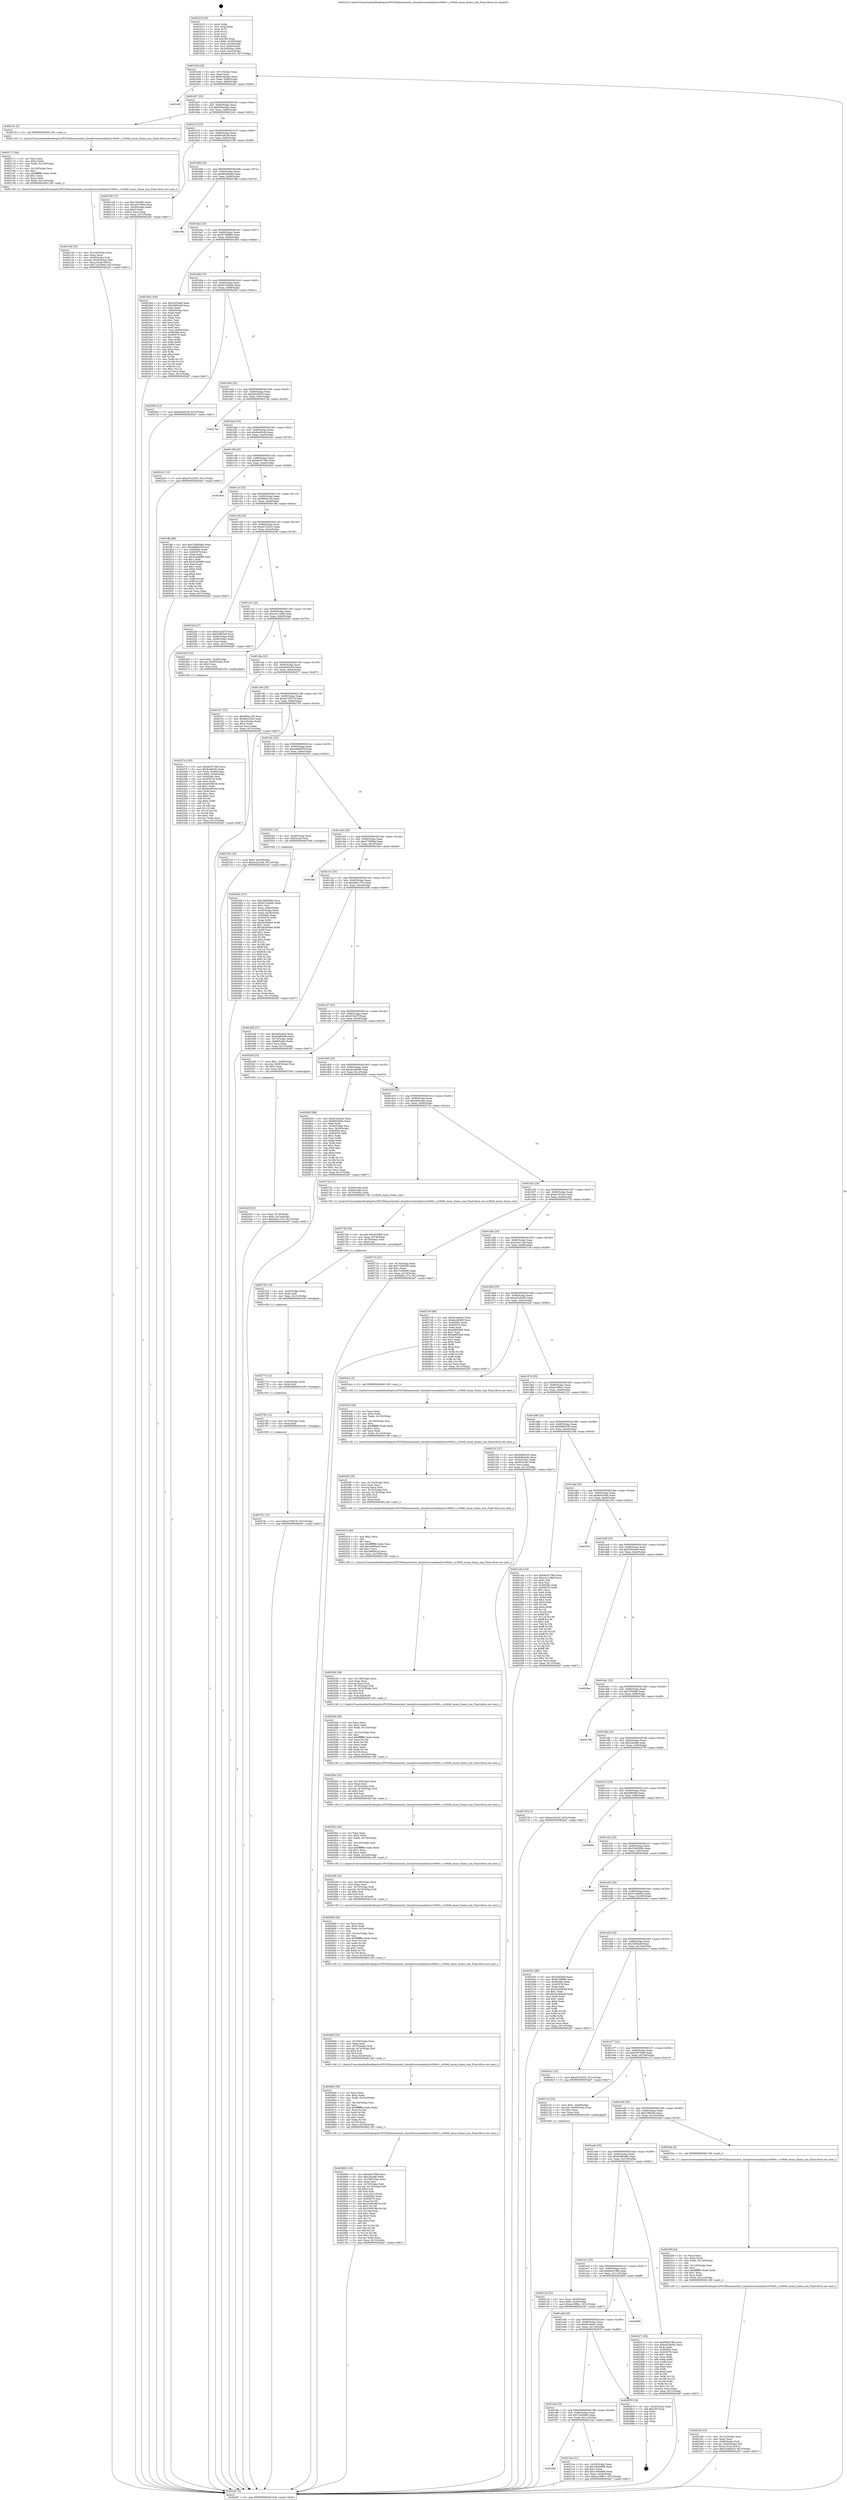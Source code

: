 digraph "0x401b10" {
  label = "0x401b10 (/mnt/c/Users/mathe/Desktop/tcc/POCII/binaries/extr_linuxdriversmediai2cov5640.c_ov5640_enum_frame_size_Final-ollvm.out::main(0))"
  labelloc = "t"
  node[shape=record]

  Entry [label="",width=0.3,height=0.3,shape=circle,fillcolor=black,style=filled]
  "0x401b3d" [label="{
     0x401b3d [26]\l
     | [instrs]\l
     &nbsp;&nbsp;0x401b3d \<+3\>: mov -0x7c(%rbp),%eax\l
     &nbsp;&nbsp;0x401b40 \<+2\>: mov %eax,%ecx\l
     &nbsp;&nbsp;0x401b42 \<+6\>: sub $0x81edc9e2,%ecx\l
     &nbsp;&nbsp;0x401b48 \<+3\>: mov %eax,-0x80(%rbp)\l
     &nbsp;&nbsp;0x401b4b \<+6\>: mov %ecx,-0x84(%rbp)\l
     &nbsp;&nbsp;0x401b51 \<+6\>: je 0000000000402af0 \<main+0xfe0\>\l
  }"]
  "0x402af0" [label="{
     0x402af0\l
  }", style=dashed]
  "0x401b57" [label="{
     0x401b57 [25]\l
     | [instrs]\l
     &nbsp;&nbsp;0x401b57 \<+5\>: jmp 0000000000401b5c \<main+0x4c\>\l
     &nbsp;&nbsp;0x401b5c \<+3\>: mov -0x80(%rbp),%eax\l
     &nbsp;&nbsp;0x401b5f \<+5\>: sub $0x838e4a9c,%eax\l
     &nbsp;&nbsp;0x401b64 \<+6\>: mov %eax,-0x88(%rbp)\l
     &nbsp;&nbsp;0x401b6a \<+6\>: je 000000000040216c \<main+0x65c\>\l
  }"]
  Exit [label="",width=0.3,height=0.3,shape=circle,fillcolor=black,style=filled,peripheries=2]
  "0x40216c" [label="{
     0x40216c [5]\l
     | [instrs]\l
     &nbsp;&nbsp;0x40216c \<+5\>: call 0000000000401160 \<next_i\>\l
     | [calls]\l
     &nbsp;&nbsp;0x401160 \{1\} (/mnt/c/Users/mathe/Desktop/tcc/POCII/binaries/extr_linuxdriversmediai2cov5640.c_ov5640_enum_frame_size_Final-ollvm.out::next_i)\l
  }"]
  "0x401b70" [label="{
     0x401b70 [25]\l
     | [instrs]\l
     &nbsp;&nbsp;0x401b70 \<+5\>: jmp 0000000000401b75 \<main+0x65\>\l
     &nbsp;&nbsp;0x401b75 \<+3\>: mov -0x80(%rbp),%eax\l
     &nbsp;&nbsp;0x401b78 \<+5\>: sub $0x843a914f,%eax\l
     &nbsp;&nbsp;0x401b7d \<+6\>: mov %eax,-0x8c(%rbp)\l
     &nbsp;&nbsp;0x401b83 \<+6\>: je 0000000000402108 \<main+0x5f8\>\l
  }"]
  "0x40278c" [label="{
     0x40278c [12]\l
     | [instrs]\l
     &nbsp;&nbsp;0x40278c \<+7\>: movl $0xaa705b79,-0x7c(%rbp)\l
     &nbsp;&nbsp;0x402793 \<+5\>: jmp 0000000000402af7 \<main+0xfe7\>\l
  }"]
  "0x402108" [label="{
     0x402108 [27]\l
     | [instrs]\l
     &nbsp;&nbsp;0x402108 \<+5\>: mov $0x7659df2,%eax\l
     &nbsp;&nbsp;0x40210d \<+5\>: mov $0x43f739e0,%ecx\l
     &nbsp;&nbsp;0x402112 \<+3\>: mov -0x28(%rbp),%edx\l
     &nbsp;&nbsp;0x402115 \<+3\>: cmp $0x0,%edx\l
     &nbsp;&nbsp;0x402118 \<+3\>: cmove %ecx,%eax\l
     &nbsp;&nbsp;0x40211b \<+3\>: mov %eax,-0x7c(%rbp)\l
     &nbsp;&nbsp;0x40211e \<+5\>: jmp 0000000000402af7 \<main+0xfe7\>\l
  }"]
  "0x401b89" [label="{
     0x401b89 [25]\l
     | [instrs]\l
     &nbsp;&nbsp;0x401b89 \<+5\>: jmp 0000000000401b8e \<main+0x7e\>\l
     &nbsp;&nbsp;0x401b8e \<+3\>: mov -0x80(%rbp),%eax\l
     &nbsp;&nbsp;0x401b91 \<+5\>: sub $0x8628be80,%eax\l
     &nbsp;&nbsp;0x401b96 \<+6\>: mov %eax,-0x90(%rbp)\l
     &nbsp;&nbsp;0x401b9c \<+6\>: je 0000000000401f8a \<main+0x47a\>\l
  }"]
  "0x402780" [label="{
     0x402780 [12]\l
     | [instrs]\l
     &nbsp;&nbsp;0x402780 \<+4\>: mov -0x70(%rbp),%rdx\l
     &nbsp;&nbsp;0x402784 \<+3\>: mov %rdx,%rdi\l
     &nbsp;&nbsp;0x402787 \<+5\>: call 0000000000401030 \<free@plt\>\l
     | [calls]\l
     &nbsp;&nbsp;0x401030 \{1\} (unknown)\l
  }"]
  "0x401f8a" [label="{
     0x401f8a\l
  }", style=dashed]
  "0x401ba2" [label="{
     0x401ba2 [25]\l
     | [instrs]\l
     &nbsp;&nbsp;0x401ba2 \<+5\>: jmp 0000000000401ba7 \<main+0x97\>\l
     &nbsp;&nbsp;0x401ba7 \<+3\>: mov -0x80(%rbp),%eax\l
     &nbsp;&nbsp;0x401baa \<+5\>: sub $0x8729f960,%eax\l
     &nbsp;&nbsp;0x401baf \<+6\>: mov %eax,-0x94(%rbp)\l
     &nbsp;&nbsp;0x401bb5 \<+6\>: je 00000000004023b4 \<main+0x8a4\>\l
  }"]
  "0x402774" [label="{
     0x402774 [12]\l
     | [instrs]\l
     &nbsp;&nbsp;0x402774 \<+4\>: mov -0x60(%rbp),%rdx\l
     &nbsp;&nbsp;0x402778 \<+3\>: mov %rdx,%rdi\l
     &nbsp;&nbsp;0x40277b \<+5\>: call 0000000000401030 \<free@plt\>\l
     | [calls]\l
     &nbsp;&nbsp;0x401030 \{1\} (unknown)\l
  }"]
  "0x4023b4" [label="{
     0x4023b4 [104]\l
     | [instrs]\l
     &nbsp;&nbsp;0x4023b4 \<+5\>: mov $0x32934a9,%eax\l
     &nbsp;&nbsp;0x4023b9 \<+5\>: mov $0x34f03ebf,%ecx\l
     &nbsp;&nbsp;0x4023be \<+2\>: xor %edx,%edx\l
     &nbsp;&nbsp;0x4023c0 \<+3\>: mov -0x64(%rbp),%esi\l
     &nbsp;&nbsp;0x4023c3 \<+2\>: mov %edx,%edi\l
     &nbsp;&nbsp;0x4023c5 \<+2\>: sub %esi,%edi\l
     &nbsp;&nbsp;0x4023c7 \<+2\>: mov %edx,%esi\l
     &nbsp;&nbsp;0x4023c9 \<+3\>: sub $0x1,%esi\l
     &nbsp;&nbsp;0x4023cc \<+2\>: add %esi,%edi\l
     &nbsp;&nbsp;0x4023ce \<+2\>: mov %edx,%esi\l
     &nbsp;&nbsp;0x4023d0 \<+2\>: sub %edi,%esi\l
     &nbsp;&nbsp;0x4023d2 \<+3\>: mov %esi,-0x64(%rbp)\l
     &nbsp;&nbsp;0x4023d5 \<+7\>: mov 0x40506c,%esi\l
     &nbsp;&nbsp;0x4023dc \<+7\>: mov 0x405078,%edi\l
     &nbsp;&nbsp;0x4023e3 \<+3\>: sub $0x1,%edx\l
     &nbsp;&nbsp;0x4023e6 \<+3\>: mov %esi,%r8d\l
     &nbsp;&nbsp;0x4023e9 \<+3\>: add %edx,%r8d\l
     &nbsp;&nbsp;0x4023ec \<+4\>: imul %r8d,%esi\l
     &nbsp;&nbsp;0x4023f0 \<+3\>: and $0x1,%esi\l
     &nbsp;&nbsp;0x4023f3 \<+3\>: cmp $0x0,%esi\l
     &nbsp;&nbsp;0x4023f6 \<+4\>: sete %r9b\l
     &nbsp;&nbsp;0x4023fa \<+3\>: cmp $0xa,%edi\l
     &nbsp;&nbsp;0x4023fd \<+4\>: setl %r10b\l
     &nbsp;&nbsp;0x402401 \<+3\>: mov %r9b,%r11b\l
     &nbsp;&nbsp;0x402404 \<+3\>: and %r10b,%r11b\l
     &nbsp;&nbsp;0x402407 \<+3\>: xor %r10b,%r9b\l
     &nbsp;&nbsp;0x40240a \<+3\>: or %r9b,%r11b\l
     &nbsp;&nbsp;0x40240d \<+4\>: test $0x1,%r11b\l
     &nbsp;&nbsp;0x402411 \<+3\>: cmovne %ecx,%eax\l
     &nbsp;&nbsp;0x402414 \<+3\>: mov %eax,-0x7c(%rbp)\l
     &nbsp;&nbsp;0x402417 \<+5\>: jmp 0000000000402af7 \<main+0xfe7\>\l
  }"]
  "0x401bbb" [label="{
     0x401bbb [25]\l
     | [instrs]\l
     &nbsp;&nbsp;0x401bbb \<+5\>: jmp 0000000000401bc0 \<main+0xb0\>\l
     &nbsp;&nbsp;0x401bc0 \<+3\>: mov -0x80(%rbp),%eax\l
     &nbsp;&nbsp;0x401bc3 \<+5\>: sub $0x92194bd0,%eax\l
     &nbsp;&nbsp;0x401bc8 \<+6\>: mov %eax,-0x98(%rbp)\l
     &nbsp;&nbsp;0x401bce \<+6\>: je 00000000004020fc \<main+0x5ec\>\l
  }"]
  "0x402762" [label="{
     0x402762 [18]\l
     | [instrs]\l
     &nbsp;&nbsp;0x402762 \<+4\>: mov -0x50(%rbp),%rdx\l
     &nbsp;&nbsp;0x402766 \<+3\>: mov %rdx,%rdi\l
     &nbsp;&nbsp;0x402769 \<+6\>: mov %eax,-0x15c(%rbp)\l
     &nbsp;&nbsp;0x40276f \<+5\>: call 0000000000401030 \<free@plt\>\l
     | [calls]\l
     &nbsp;&nbsp;0x401030 \{1\} (unknown)\l
  }"]
  "0x4020fc" [label="{
     0x4020fc [12]\l
     | [instrs]\l
     &nbsp;&nbsp;0x4020fc \<+7\>: movl $0x843a914f,-0x7c(%rbp)\l
     &nbsp;&nbsp;0x402103 \<+5\>: jmp 0000000000402af7 \<main+0xfe7\>\l
  }"]
  "0x401bd4" [label="{
     0x401bd4 [25]\l
     | [instrs]\l
     &nbsp;&nbsp;0x401bd4 \<+5\>: jmp 0000000000401bd9 \<main+0xc9\>\l
     &nbsp;&nbsp;0x401bd9 \<+3\>: mov -0x80(%rbp),%eax\l
     &nbsp;&nbsp;0x401bdc \<+5\>: sub $0x9343bf79,%eax\l
     &nbsp;&nbsp;0x401be1 \<+6\>: mov %eax,-0x9c(%rbp)\l
     &nbsp;&nbsp;0x401be7 \<+6\>: je 00000000004027a4 \<main+0xc94\>\l
  }"]
  "0x40274b" [label="{
     0x40274b [23]\l
     | [instrs]\l
     &nbsp;&nbsp;0x40274b \<+10\>: movabs $0x4030b6,%rdi\l
     &nbsp;&nbsp;0x402755 \<+3\>: mov %eax,-0x78(%rbp)\l
     &nbsp;&nbsp;0x402758 \<+3\>: mov -0x78(%rbp),%esi\l
     &nbsp;&nbsp;0x40275b \<+2\>: mov $0x0,%al\l
     &nbsp;&nbsp;0x40275d \<+5\>: call 0000000000401040 \<printf@plt\>\l
     | [calls]\l
     &nbsp;&nbsp;0x401040 \{1\} (unknown)\l
  }"]
  "0x4027a4" [label="{
     0x4027a4\l
  }", style=dashed]
  "0x401bed" [label="{
     0x401bed [25]\l
     | [instrs]\l
     &nbsp;&nbsp;0x401bed \<+5\>: jmp 0000000000401bf2 \<main+0xe2\>\l
     &nbsp;&nbsp;0x401bf2 \<+3\>: mov -0x80(%rbp),%eax\l
     &nbsp;&nbsp;0x401bf5 \<+5\>: sub $0x9c405cfe,%eax\l
     &nbsp;&nbsp;0x401bfa \<+6\>: mov %eax,-0xa0(%rbp)\l
     &nbsp;&nbsp;0x401c00 \<+6\>: je 00000000004022e3 \<main+0x7d3\>\l
  }"]
  "0x402698" [label="{
     0x402698 [119]\l
     | [instrs]\l
     &nbsp;&nbsp;0x402698 \<+5\>: mov $0x6e0478f4,%ecx\l
     &nbsp;&nbsp;0x40269d \<+5\>: mov $0xc2bc8fe,%edx\l
     &nbsp;&nbsp;0x4026a2 \<+6\>: mov -0x158(%rbp),%esi\l
     &nbsp;&nbsp;0x4026a8 \<+3\>: imul %eax,%esi\l
     &nbsp;&nbsp;0x4026ab \<+4\>: mov -0x70(%rbp),%rdi\l
     &nbsp;&nbsp;0x4026af \<+4\>: movslq -0x74(%rbp),%r8\l
     &nbsp;&nbsp;0x4026b3 \<+4\>: shl $0x5,%r8\l
     &nbsp;&nbsp;0x4026b7 \<+3\>: add %r8,%rdi\l
     &nbsp;&nbsp;0x4026ba \<+3\>: mov %esi,0x1c(%rdi)\l
     &nbsp;&nbsp;0x4026bd \<+7\>: mov 0x40506c,%eax\l
     &nbsp;&nbsp;0x4026c4 \<+7\>: mov 0x405078,%esi\l
     &nbsp;&nbsp;0x4026cb \<+3\>: mov %eax,%r10d\l
     &nbsp;&nbsp;0x4026ce \<+7\>: add $0x230819fe,%r10d\l
     &nbsp;&nbsp;0x4026d5 \<+4\>: sub $0x1,%r10d\l
     &nbsp;&nbsp;0x4026d9 \<+7\>: sub $0x230819fe,%r10d\l
     &nbsp;&nbsp;0x4026e0 \<+4\>: imul %r10d,%eax\l
     &nbsp;&nbsp;0x4026e4 \<+3\>: and $0x1,%eax\l
     &nbsp;&nbsp;0x4026e7 \<+3\>: cmp $0x0,%eax\l
     &nbsp;&nbsp;0x4026ea \<+4\>: sete %r11b\l
     &nbsp;&nbsp;0x4026ee \<+3\>: cmp $0xa,%esi\l
     &nbsp;&nbsp;0x4026f1 \<+3\>: setl %bl\l
     &nbsp;&nbsp;0x4026f4 \<+3\>: mov %r11b,%r14b\l
     &nbsp;&nbsp;0x4026f7 \<+3\>: and %bl,%r14b\l
     &nbsp;&nbsp;0x4026fa \<+3\>: xor %bl,%r11b\l
     &nbsp;&nbsp;0x4026fd \<+3\>: or %r11b,%r14b\l
     &nbsp;&nbsp;0x402700 \<+4\>: test $0x1,%r14b\l
     &nbsp;&nbsp;0x402704 \<+3\>: cmovne %edx,%ecx\l
     &nbsp;&nbsp;0x402707 \<+3\>: mov %ecx,-0x7c(%rbp)\l
     &nbsp;&nbsp;0x40270a \<+5\>: jmp 0000000000402af7 \<main+0xfe7\>\l
  }"]
  "0x4022e3" [label="{
     0x4022e3 [12]\l
     | [instrs]\l
     &nbsp;&nbsp;0x4022e3 \<+7\>: movl $0xa07e2435,-0x7c(%rbp)\l
     &nbsp;&nbsp;0x4022ea \<+5\>: jmp 0000000000402af7 \<main+0xfe7\>\l
  }"]
  "0x401c06" [label="{
     0x401c06 [25]\l
     | [instrs]\l
     &nbsp;&nbsp;0x401c06 \<+5\>: jmp 0000000000401c0b \<main+0xfb\>\l
     &nbsp;&nbsp;0x401c0b \<+3\>: mov -0x80(%rbp),%eax\l
     &nbsp;&nbsp;0x401c0e \<+5\>: sub $0x9e357366,%eax\l
     &nbsp;&nbsp;0x401c13 \<+6\>: mov %eax,-0xa4(%rbp)\l
     &nbsp;&nbsp;0x401c19 \<+6\>: je 00000000004028c0 \<main+0xdb0\>\l
  }"]
  "0x402660" [label="{
     0x402660 [56]\l
     | [instrs]\l
     &nbsp;&nbsp;0x402660 \<+2\>: xor %ecx,%ecx\l
     &nbsp;&nbsp;0x402662 \<+5\>: mov $0x2,%edx\l
     &nbsp;&nbsp;0x402667 \<+6\>: mov %edx,-0x154(%rbp)\l
     &nbsp;&nbsp;0x40266d \<+1\>: cltd\l
     &nbsp;&nbsp;0x40266e \<+6\>: mov -0x154(%rbp),%esi\l
     &nbsp;&nbsp;0x402674 \<+2\>: idiv %esi\l
     &nbsp;&nbsp;0x402676 \<+6\>: imul $0xfffffffe,%edx,%edx\l
     &nbsp;&nbsp;0x40267c \<+3\>: mov %ecx,%r10d\l
     &nbsp;&nbsp;0x40267f \<+3\>: sub %edx,%r10d\l
     &nbsp;&nbsp;0x402682 \<+2\>: mov %ecx,%edx\l
     &nbsp;&nbsp;0x402684 \<+3\>: sub $0x1,%edx\l
     &nbsp;&nbsp;0x402687 \<+3\>: add %edx,%r10d\l
     &nbsp;&nbsp;0x40268a \<+3\>: sub %r10d,%ecx\l
     &nbsp;&nbsp;0x40268d \<+6\>: mov %ecx,-0x158(%rbp)\l
     &nbsp;&nbsp;0x402693 \<+5\>: call 0000000000401160 \<next_i\>\l
     | [calls]\l
     &nbsp;&nbsp;0x401160 \{1\} (/mnt/c/Users/mathe/Desktop/tcc/POCII/binaries/extr_linuxdriversmediai2cov5640.c_ov5640_enum_frame_size_Final-ollvm.out::next_i)\l
  }"]
  "0x4028c0" [label="{
     0x4028c0\l
  }", style=dashed]
  "0x401c1f" [label="{
     0x401c1f [25]\l
     | [instrs]\l
     &nbsp;&nbsp;0x401c1f \<+5\>: jmp 0000000000401c24 \<main+0x114\>\l
     &nbsp;&nbsp;0x401c24 \<+3\>: mov -0x80(%rbp),%eax\l
     &nbsp;&nbsp;0x401c27 \<+5\>: sub $0x9f5ea159,%eax\l
     &nbsp;&nbsp;0x401c2c \<+6\>: mov %eax,-0xa8(%rbp)\l
     &nbsp;&nbsp;0x401c32 \<+6\>: je 0000000000401ffa \<main+0x4ea\>\l
  }"]
  "0x402640" [label="{
     0x402640 [32]\l
     | [instrs]\l
     &nbsp;&nbsp;0x402640 \<+6\>: mov -0x150(%rbp),%ecx\l
     &nbsp;&nbsp;0x402646 \<+3\>: imul %eax,%ecx\l
     &nbsp;&nbsp;0x402649 \<+4\>: mov -0x70(%rbp),%rdi\l
     &nbsp;&nbsp;0x40264d \<+4\>: movslq -0x74(%rbp),%r8\l
     &nbsp;&nbsp;0x402651 \<+4\>: shl $0x5,%r8\l
     &nbsp;&nbsp;0x402655 \<+3\>: add %r8,%rdi\l
     &nbsp;&nbsp;0x402658 \<+3\>: mov %ecx,0x18(%rdi)\l
     &nbsp;&nbsp;0x40265b \<+5\>: call 0000000000401160 \<next_i\>\l
     | [calls]\l
     &nbsp;&nbsp;0x401160 \{1\} (/mnt/c/Users/mathe/Desktop/tcc/POCII/binaries/extr_linuxdriversmediai2cov5640.c_ov5640_enum_frame_size_Final-ollvm.out::next_i)\l
  }"]
  "0x401ffa" [label="{
     0x401ffa [88]\l
     | [instrs]\l
     &nbsp;&nbsp;0x401ffa \<+5\>: mov $0x23b9506b,%eax\l
     &nbsp;&nbsp;0x401fff \<+5\>: mov $0xaddb835f,%ecx\l
     &nbsp;&nbsp;0x402004 \<+7\>: mov 0x40506c,%edx\l
     &nbsp;&nbsp;0x40200b \<+7\>: mov 0x405078,%esi\l
     &nbsp;&nbsp;0x402012 \<+2\>: mov %edx,%edi\l
     &nbsp;&nbsp;0x402014 \<+6\>: sub $0x432b68f6,%edi\l
     &nbsp;&nbsp;0x40201a \<+3\>: sub $0x1,%edi\l
     &nbsp;&nbsp;0x40201d \<+6\>: add $0x432b68f6,%edi\l
     &nbsp;&nbsp;0x402023 \<+3\>: imul %edi,%edx\l
     &nbsp;&nbsp;0x402026 \<+3\>: and $0x1,%edx\l
     &nbsp;&nbsp;0x402029 \<+3\>: cmp $0x0,%edx\l
     &nbsp;&nbsp;0x40202c \<+4\>: sete %r8b\l
     &nbsp;&nbsp;0x402030 \<+3\>: cmp $0xa,%esi\l
     &nbsp;&nbsp;0x402033 \<+4\>: setl %r9b\l
     &nbsp;&nbsp;0x402037 \<+3\>: mov %r8b,%r10b\l
     &nbsp;&nbsp;0x40203a \<+3\>: and %r9b,%r10b\l
     &nbsp;&nbsp;0x40203d \<+3\>: xor %r9b,%r8b\l
     &nbsp;&nbsp;0x402040 \<+3\>: or %r8b,%r10b\l
     &nbsp;&nbsp;0x402043 \<+4\>: test $0x1,%r10b\l
     &nbsp;&nbsp;0x402047 \<+3\>: cmovne %ecx,%eax\l
     &nbsp;&nbsp;0x40204a \<+3\>: mov %eax,-0x7c(%rbp)\l
     &nbsp;&nbsp;0x40204d \<+5\>: jmp 0000000000402af7 \<main+0xfe7\>\l
  }"]
  "0x401c38" [label="{
     0x401c38 [25]\l
     | [instrs]\l
     &nbsp;&nbsp;0x401c38 \<+5\>: jmp 0000000000401c3d \<main+0x12d\>\l
     &nbsp;&nbsp;0x401c3d \<+3\>: mov -0x80(%rbp),%eax\l
     &nbsp;&nbsp;0x401c40 \<+5\>: sub $0xa07e2435,%eax\l
     &nbsp;&nbsp;0x401c45 \<+6\>: mov %eax,-0xac(%rbp)\l
     &nbsp;&nbsp;0x401c4b \<+6\>: je 00000000004022ef \<main+0x7df\>\l
  }"]
  "0x402608" [label="{
     0x402608 [56]\l
     | [instrs]\l
     &nbsp;&nbsp;0x402608 \<+2\>: xor %ecx,%ecx\l
     &nbsp;&nbsp;0x40260a \<+5\>: mov $0x2,%edx\l
     &nbsp;&nbsp;0x40260f \<+6\>: mov %edx,-0x14c(%rbp)\l
     &nbsp;&nbsp;0x402615 \<+1\>: cltd\l
     &nbsp;&nbsp;0x402616 \<+6\>: mov -0x14c(%rbp),%esi\l
     &nbsp;&nbsp;0x40261c \<+2\>: idiv %esi\l
     &nbsp;&nbsp;0x40261e \<+6\>: imul $0xfffffffe,%edx,%edx\l
     &nbsp;&nbsp;0x402624 \<+3\>: mov %ecx,%r10d\l
     &nbsp;&nbsp;0x402627 \<+3\>: sub %edx,%r10d\l
     &nbsp;&nbsp;0x40262a \<+2\>: mov %ecx,%edx\l
     &nbsp;&nbsp;0x40262c \<+3\>: sub $0x1,%edx\l
     &nbsp;&nbsp;0x40262f \<+3\>: add %edx,%r10d\l
     &nbsp;&nbsp;0x402632 \<+3\>: sub %r10d,%ecx\l
     &nbsp;&nbsp;0x402635 \<+6\>: mov %ecx,-0x150(%rbp)\l
     &nbsp;&nbsp;0x40263b \<+5\>: call 0000000000401160 \<next_i\>\l
     | [calls]\l
     &nbsp;&nbsp;0x401160 \{1\} (/mnt/c/Users/mathe/Desktop/tcc/POCII/binaries/extr_linuxdriversmediai2cov5640.c_ov5640_enum_frame_size_Final-ollvm.out::next_i)\l
  }"]
  "0x4022ef" [label="{
     0x4022ef [27]\l
     | [instrs]\l
     &nbsp;&nbsp;0x4022ef \<+5\>: mov $0xd31faf7f,%eax\l
     &nbsp;&nbsp;0x4022f4 \<+5\>: mov $0x53ff25b0,%ecx\l
     &nbsp;&nbsp;0x4022f9 \<+3\>: mov -0x64(%rbp),%edx\l
     &nbsp;&nbsp;0x4022fc \<+3\>: cmp -0x58(%rbp),%edx\l
     &nbsp;&nbsp;0x4022ff \<+3\>: cmovl %ecx,%eax\l
     &nbsp;&nbsp;0x402302 \<+3\>: mov %eax,-0x7c(%rbp)\l
     &nbsp;&nbsp;0x402305 \<+5\>: jmp 0000000000402af7 \<main+0xfe7\>\l
  }"]
  "0x401c51" [label="{
     0x401c51 [25]\l
     | [instrs]\l
     &nbsp;&nbsp;0x401c51 \<+5\>: jmp 0000000000401c56 \<main+0x146\>\l
     &nbsp;&nbsp;0x401c56 \<+3\>: mov -0x80(%rbp),%eax\l
     &nbsp;&nbsp;0x401c59 \<+5\>: sub $0xa3c118b9,%eax\l
     &nbsp;&nbsp;0x401c5e \<+6\>: mov %eax,-0xb0(%rbp)\l
     &nbsp;&nbsp;0x401c64 \<+6\>: je 0000000000402263 \<main+0x753\>\l
  }"]
  "0x4025e8" [label="{
     0x4025e8 [32]\l
     | [instrs]\l
     &nbsp;&nbsp;0x4025e8 \<+6\>: mov -0x148(%rbp),%ecx\l
     &nbsp;&nbsp;0x4025ee \<+3\>: imul %eax,%ecx\l
     &nbsp;&nbsp;0x4025f1 \<+4\>: mov -0x70(%rbp),%rdi\l
     &nbsp;&nbsp;0x4025f5 \<+4\>: movslq -0x74(%rbp),%r8\l
     &nbsp;&nbsp;0x4025f9 \<+4\>: shl $0x5,%r8\l
     &nbsp;&nbsp;0x4025fd \<+3\>: add %r8,%rdi\l
     &nbsp;&nbsp;0x402600 \<+3\>: mov %ecx,0x14(%rdi)\l
     &nbsp;&nbsp;0x402603 \<+5\>: call 0000000000401160 \<next_i\>\l
     | [calls]\l
     &nbsp;&nbsp;0x401160 \{1\} (/mnt/c/Users/mathe/Desktop/tcc/POCII/binaries/extr_linuxdriversmediai2cov5640.c_ov5640_enum_frame_size_Final-ollvm.out::next_i)\l
  }"]
  "0x402263" [label="{
     0x402263 [23]\l
     | [instrs]\l
     &nbsp;&nbsp;0x402263 \<+7\>: movl $0x1,-0x58(%rbp)\l
     &nbsp;&nbsp;0x40226a \<+4\>: movslq -0x58(%rbp),%rax\l
     &nbsp;&nbsp;0x40226e \<+4\>: shl $0x2,%rax\l
     &nbsp;&nbsp;0x402272 \<+3\>: mov %rax,%rdi\l
     &nbsp;&nbsp;0x402275 \<+5\>: call 0000000000401050 \<malloc@plt\>\l
     | [calls]\l
     &nbsp;&nbsp;0x401050 \{1\} (unknown)\l
  }"]
  "0x401c6a" [label="{
     0x401c6a [25]\l
     | [instrs]\l
     &nbsp;&nbsp;0x401c6a \<+5\>: jmp 0000000000401c6f \<main+0x15f\>\l
     &nbsp;&nbsp;0x401c6f \<+3\>: mov -0x80(%rbp),%eax\l
     &nbsp;&nbsp;0x401c72 \<+5\>: sub $0xa8c0c254,%eax\l
     &nbsp;&nbsp;0x401c77 \<+6\>: mov %eax,-0xb4(%rbp)\l
     &nbsp;&nbsp;0x401c7d \<+6\>: je 0000000000401f17 \<main+0x407\>\l
  }"]
  "0x4025bc" [label="{
     0x4025bc [44]\l
     | [instrs]\l
     &nbsp;&nbsp;0x4025bc \<+2\>: xor %ecx,%ecx\l
     &nbsp;&nbsp;0x4025be \<+5\>: mov $0x2,%edx\l
     &nbsp;&nbsp;0x4025c3 \<+6\>: mov %edx,-0x144(%rbp)\l
     &nbsp;&nbsp;0x4025c9 \<+1\>: cltd\l
     &nbsp;&nbsp;0x4025ca \<+6\>: mov -0x144(%rbp),%esi\l
     &nbsp;&nbsp;0x4025d0 \<+2\>: idiv %esi\l
     &nbsp;&nbsp;0x4025d2 \<+6\>: imul $0xfffffffe,%edx,%edx\l
     &nbsp;&nbsp;0x4025d8 \<+3\>: sub $0x1,%ecx\l
     &nbsp;&nbsp;0x4025db \<+2\>: sub %ecx,%edx\l
     &nbsp;&nbsp;0x4025dd \<+6\>: mov %edx,-0x148(%rbp)\l
     &nbsp;&nbsp;0x4025e3 \<+5\>: call 0000000000401160 \<next_i\>\l
     | [calls]\l
     &nbsp;&nbsp;0x401160 \{1\} (/mnt/c/Users/mathe/Desktop/tcc/POCII/binaries/extr_linuxdriversmediai2cov5640.c_ov5640_enum_frame_size_Final-ollvm.out::next_i)\l
  }"]
  "0x401f17" [label="{
     0x401f17 [27]\l
     | [instrs]\l
     &nbsp;&nbsp;0x401f17 \<+5\>: mov $0x9f5ea159,%eax\l
     &nbsp;&nbsp;0x401f1c \<+5\>: mov $0xfee5345e,%ecx\l
     &nbsp;&nbsp;0x401f21 \<+3\>: mov -0x2c(%rbp),%edx\l
     &nbsp;&nbsp;0x401f24 \<+3\>: cmp $0x2,%edx\l
     &nbsp;&nbsp;0x401f27 \<+3\>: cmovne %ecx,%eax\l
     &nbsp;&nbsp;0x401f2a \<+3\>: mov %eax,-0x7c(%rbp)\l
     &nbsp;&nbsp;0x401f2d \<+5\>: jmp 0000000000402af7 \<main+0xfe7\>\l
  }"]
  "0x401c83" [label="{
     0x401c83 [25]\l
     | [instrs]\l
     &nbsp;&nbsp;0x401c83 \<+5\>: jmp 0000000000401c88 \<main+0x178\>\l
     &nbsp;&nbsp;0x401c88 \<+3\>: mov -0x80(%rbp),%eax\l
     &nbsp;&nbsp;0x401c8b \<+5\>: sub $0xaa705b79,%eax\l
     &nbsp;&nbsp;0x401c90 \<+6\>: mov %eax,-0xb8(%rbp)\l
     &nbsp;&nbsp;0x401c96 \<+6\>: je 00000000004027b5 \<main+0xca5\>\l
  }"]
  "0x402af7" [label="{
     0x402af7 [5]\l
     | [instrs]\l
     &nbsp;&nbsp;0x402af7 \<+5\>: jmp 0000000000401b3d \<main+0x2d\>\l
  }"]
  "0x401b10" [label="{
     0x401b10 [45]\l
     | [instrs]\l
     &nbsp;&nbsp;0x401b10 \<+1\>: push %rbp\l
     &nbsp;&nbsp;0x401b11 \<+3\>: mov %rsp,%rbp\l
     &nbsp;&nbsp;0x401b14 \<+2\>: push %r15\l
     &nbsp;&nbsp;0x401b16 \<+2\>: push %r14\l
     &nbsp;&nbsp;0x401b18 \<+2\>: push %r12\l
     &nbsp;&nbsp;0x401b1a \<+1\>: push %rbx\l
     &nbsp;&nbsp;0x401b1b \<+7\>: sub $0x160,%rsp\l
     &nbsp;&nbsp;0x401b22 \<+7\>: movl $0x0,-0x30(%rbp)\l
     &nbsp;&nbsp;0x401b29 \<+3\>: mov %edi,-0x34(%rbp)\l
     &nbsp;&nbsp;0x401b2c \<+4\>: mov %rsi,-0x40(%rbp)\l
     &nbsp;&nbsp;0x401b30 \<+3\>: mov -0x34(%rbp),%edi\l
     &nbsp;&nbsp;0x401b33 \<+3\>: mov %edi,-0x2c(%rbp)\l
     &nbsp;&nbsp;0x401b36 \<+7\>: movl $0xa8c0c254,-0x7c(%rbp)\l
  }"]
  "0x40259c" [label="{
     0x40259c [32]\l
     | [instrs]\l
     &nbsp;&nbsp;0x40259c \<+6\>: mov -0x140(%rbp),%ecx\l
     &nbsp;&nbsp;0x4025a2 \<+3\>: imul %eax,%ecx\l
     &nbsp;&nbsp;0x4025a5 \<+4\>: mov -0x70(%rbp),%rdi\l
     &nbsp;&nbsp;0x4025a9 \<+4\>: movslq -0x74(%rbp),%r8\l
     &nbsp;&nbsp;0x4025ad \<+4\>: shl $0x5,%r8\l
     &nbsp;&nbsp;0x4025b1 \<+3\>: add %r8,%rdi\l
     &nbsp;&nbsp;0x4025b4 \<+3\>: mov %ecx,0x10(%rdi)\l
     &nbsp;&nbsp;0x4025b7 \<+5\>: call 0000000000401160 \<next_i\>\l
     | [calls]\l
     &nbsp;&nbsp;0x401160 \{1\} (/mnt/c/Users/mathe/Desktop/tcc/POCII/binaries/extr_linuxdriversmediai2cov5640.c_ov5640_enum_frame_size_Final-ollvm.out::next_i)\l
  }"]
  "0x4027b5" [label="{
     0x4027b5 [19]\l
     | [instrs]\l
     &nbsp;&nbsp;0x4027b5 \<+7\>: movl $0x0,-0x30(%rbp)\l
     &nbsp;&nbsp;0x4027bc \<+7\>: movl $0xeca21c28,-0x7c(%rbp)\l
     &nbsp;&nbsp;0x4027c3 \<+5\>: jmp 0000000000402af7 \<main+0xfe7\>\l
  }"]
  "0x401c9c" [label="{
     0x401c9c [25]\l
     | [instrs]\l
     &nbsp;&nbsp;0x401c9c \<+5\>: jmp 0000000000401ca1 \<main+0x191\>\l
     &nbsp;&nbsp;0x401ca1 \<+3\>: mov -0x80(%rbp),%eax\l
     &nbsp;&nbsp;0x401ca4 \<+5\>: sub $0xaddb835f,%eax\l
     &nbsp;&nbsp;0x401ca9 \<+6\>: mov %eax,-0xbc(%rbp)\l
     &nbsp;&nbsp;0x401caf \<+6\>: je 0000000000402052 \<main+0x542\>\l
  }"]
  "0x402564" [label="{
     0x402564 [56]\l
     | [instrs]\l
     &nbsp;&nbsp;0x402564 \<+2\>: xor %ecx,%ecx\l
     &nbsp;&nbsp;0x402566 \<+5\>: mov $0x2,%edx\l
     &nbsp;&nbsp;0x40256b \<+6\>: mov %edx,-0x13c(%rbp)\l
     &nbsp;&nbsp;0x402571 \<+1\>: cltd\l
     &nbsp;&nbsp;0x402572 \<+6\>: mov -0x13c(%rbp),%esi\l
     &nbsp;&nbsp;0x402578 \<+2\>: idiv %esi\l
     &nbsp;&nbsp;0x40257a \<+6\>: imul $0xfffffffe,%edx,%edx\l
     &nbsp;&nbsp;0x402580 \<+3\>: mov %ecx,%r10d\l
     &nbsp;&nbsp;0x402583 \<+3\>: sub %edx,%r10d\l
     &nbsp;&nbsp;0x402586 \<+2\>: mov %ecx,%edx\l
     &nbsp;&nbsp;0x402588 \<+3\>: sub $0x1,%edx\l
     &nbsp;&nbsp;0x40258b \<+3\>: add %edx,%r10d\l
     &nbsp;&nbsp;0x40258e \<+3\>: sub %r10d,%ecx\l
     &nbsp;&nbsp;0x402591 \<+6\>: mov %ecx,-0x140(%rbp)\l
     &nbsp;&nbsp;0x402597 \<+5\>: call 0000000000401160 \<next_i\>\l
     | [calls]\l
     &nbsp;&nbsp;0x401160 \{1\} (/mnt/c/Users/mathe/Desktop/tcc/POCII/binaries/extr_linuxdriversmediai2cov5640.c_ov5640_enum_frame_size_Final-ollvm.out::next_i)\l
  }"]
  "0x402052" [label="{
     0x402052 [13]\l
     | [instrs]\l
     &nbsp;&nbsp;0x402052 \<+4\>: mov -0x40(%rbp),%rax\l
     &nbsp;&nbsp;0x402056 \<+4\>: mov 0x8(%rax),%rdi\l
     &nbsp;&nbsp;0x40205a \<+5\>: call 0000000000401060 \<atoi@plt\>\l
     | [calls]\l
     &nbsp;&nbsp;0x401060 \{1\} (unknown)\l
  }"]
  "0x401cb5" [label="{
     0x401cb5 [25]\l
     | [instrs]\l
     &nbsp;&nbsp;0x401cb5 \<+5\>: jmp 0000000000401cba \<main+0x1aa\>\l
     &nbsp;&nbsp;0x401cba \<+3\>: mov -0x80(%rbp),%eax\l
     &nbsp;&nbsp;0x401cbd \<+5\>: sub $0xb77bf50a,%eax\l
     &nbsp;&nbsp;0x401cc2 \<+6\>: mov %eax,-0xc0(%rbp)\l
     &nbsp;&nbsp;0x401cc8 \<+6\>: je 0000000000401fee \<main+0x4de\>\l
  }"]
  "0x40205f" [label="{
     0x40205f [157]\l
     | [instrs]\l
     &nbsp;&nbsp;0x40205f \<+5\>: mov $0x23b9506b,%ecx\l
     &nbsp;&nbsp;0x402064 \<+5\>: mov $0x92194bd0,%edx\l
     &nbsp;&nbsp;0x402069 \<+3\>: mov $0x1,%sil\l
     &nbsp;&nbsp;0x40206c \<+3\>: mov %eax,-0x44(%rbp)\l
     &nbsp;&nbsp;0x40206f \<+3\>: mov -0x44(%rbp),%eax\l
     &nbsp;&nbsp;0x402072 \<+3\>: mov %eax,-0x28(%rbp)\l
     &nbsp;&nbsp;0x402075 \<+7\>: mov 0x40506c,%eax\l
     &nbsp;&nbsp;0x40207c \<+8\>: mov 0x405078,%r8d\l
     &nbsp;&nbsp;0x402084 \<+3\>: mov %eax,%r9d\l
     &nbsp;&nbsp;0x402087 \<+7\>: add $0x3b3d5eb6,%r9d\l
     &nbsp;&nbsp;0x40208e \<+4\>: sub $0x1,%r9d\l
     &nbsp;&nbsp;0x402092 \<+7\>: sub $0x3b3d5eb6,%r9d\l
     &nbsp;&nbsp;0x402099 \<+4\>: imul %r9d,%eax\l
     &nbsp;&nbsp;0x40209d \<+3\>: and $0x1,%eax\l
     &nbsp;&nbsp;0x4020a0 \<+3\>: cmp $0x0,%eax\l
     &nbsp;&nbsp;0x4020a3 \<+4\>: sete %r10b\l
     &nbsp;&nbsp;0x4020a7 \<+4\>: cmp $0xa,%r8d\l
     &nbsp;&nbsp;0x4020ab \<+4\>: setl %r11b\l
     &nbsp;&nbsp;0x4020af \<+3\>: mov %r10b,%bl\l
     &nbsp;&nbsp;0x4020b2 \<+3\>: xor $0xff,%bl\l
     &nbsp;&nbsp;0x4020b5 \<+3\>: mov %r11b,%r14b\l
     &nbsp;&nbsp;0x4020b8 \<+4\>: xor $0xff,%r14b\l
     &nbsp;&nbsp;0x4020bc \<+4\>: xor $0x0,%sil\l
     &nbsp;&nbsp;0x4020c0 \<+3\>: mov %bl,%r15b\l
     &nbsp;&nbsp;0x4020c3 \<+4\>: and $0x0,%r15b\l
     &nbsp;&nbsp;0x4020c7 \<+3\>: and %sil,%r10b\l
     &nbsp;&nbsp;0x4020ca \<+3\>: mov %r14b,%r12b\l
     &nbsp;&nbsp;0x4020cd \<+4\>: and $0x0,%r12b\l
     &nbsp;&nbsp;0x4020d1 \<+3\>: and %sil,%r11b\l
     &nbsp;&nbsp;0x4020d4 \<+3\>: or %r10b,%r15b\l
     &nbsp;&nbsp;0x4020d7 \<+3\>: or %r11b,%r12b\l
     &nbsp;&nbsp;0x4020da \<+3\>: xor %r12b,%r15b\l
     &nbsp;&nbsp;0x4020dd \<+3\>: or %r14b,%bl\l
     &nbsp;&nbsp;0x4020e0 \<+3\>: xor $0xff,%bl\l
     &nbsp;&nbsp;0x4020e3 \<+4\>: or $0x0,%sil\l
     &nbsp;&nbsp;0x4020e7 \<+3\>: and %sil,%bl\l
     &nbsp;&nbsp;0x4020ea \<+3\>: or %bl,%r15b\l
     &nbsp;&nbsp;0x4020ed \<+4\>: test $0x1,%r15b\l
     &nbsp;&nbsp;0x4020f1 \<+3\>: cmovne %edx,%ecx\l
     &nbsp;&nbsp;0x4020f4 \<+3\>: mov %ecx,-0x7c(%rbp)\l
     &nbsp;&nbsp;0x4020f7 \<+5\>: jmp 0000000000402af7 \<main+0xfe7\>\l
  }"]
  "0x402540" [label="{
     0x402540 [36]\l
     | [instrs]\l
     &nbsp;&nbsp;0x402540 \<+6\>: mov -0x138(%rbp),%ecx\l
     &nbsp;&nbsp;0x402546 \<+3\>: imul %eax,%ecx\l
     &nbsp;&nbsp;0x402549 \<+3\>: movslq %ecx,%rdi\l
     &nbsp;&nbsp;0x40254c \<+4\>: mov -0x70(%rbp),%r8\l
     &nbsp;&nbsp;0x402550 \<+4\>: movslq -0x74(%rbp),%r9\l
     &nbsp;&nbsp;0x402554 \<+4\>: shl $0x5,%r9\l
     &nbsp;&nbsp;0x402558 \<+3\>: add %r9,%r8\l
     &nbsp;&nbsp;0x40255b \<+4\>: mov %rdi,0x8(%r8)\l
     &nbsp;&nbsp;0x40255f \<+5\>: call 0000000000401160 \<next_i\>\l
     | [calls]\l
     &nbsp;&nbsp;0x401160 \{1\} (/mnt/c/Users/mathe/Desktop/tcc/POCII/binaries/extr_linuxdriversmediai2cov5640.c_ov5640_enum_frame_size_Final-ollvm.out::next_i)\l
  }"]
  "0x401fee" [label="{
     0x401fee\l
  }", style=dashed]
  "0x401cce" [label="{
     0x401cce [25]\l
     | [instrs]\l
     &nbsp;&nbsp;0x401cce \<+5\>: jmp 0000000000401cd3 \<main+0x1c3\>\l
     &nbsp;&nbsp;0x401cd3 \<+3\>: mov -0x80(%rbp),%eax\l
     &nbsp;&nbsp;0x401cd6 \<+5\>: sub $0xb86c137b,%eax\l
     &nbsp;&nbsp;0x401cdb \<+6\>: mov %eax,-0xc4(%rbp)\l
     &nbsp;&nbsp;0x401ce1 \<+6\>: je 0000000000402456 \<main+0x946\>\l
  }"]
  "0x402518" [label="{
     0x402518 [40]\l
     | [instrs]\l
     &nbsp;&nbsp;0x402518 \<+5\>: mov $0x2,%ecx\l
     &nbsp;&nbsp;0x40251d \<+1\>: cltd\l
     &nbsp;&nbsp;0x40251e \<+2\>: idiv %ecx\l
     &nbsp;&nbsp;0x402520 \<+6\>: imul $0xfffffffe,%edx,%ecx\l
     &nbsp;&nbsp;0x402526 \<+6\>: add $0x3a669a20,%ecx\l
     &nbsp;&nbsp;0x40252c \<+3\>: add $0x1,%ecx\l
     &nbsp;&nbsp;0x40252f \<+6\>: sub $0x3a669a20,%ecx\l
     &nbsp;&nbsp;0x402535 \<+6\>: mov %ecx,-0x138(%rbp)\l
     &nbsp;&nbsp;0x40253b \<+5\>: call 0000000000401160 \<next_i\>\l
     | [calls]\l
     &nbsp;&nbsp;0x401160 \{1\} (/mnt/c/Users/mathe/Desktop/tcc/POCII/binaries/extr_linuxdriversmediai2cov5640.c_ov5640_enum_frame_size_Final-ollvm.out::next_i)\l
  }"]
  "0x402456" [label="{
     0x402456 [27]\l
     | [instrs]\l
     &nbsp;&nbsp;0x402456 \<+5\>: mov $0xebf2cda2,%eax\l
     &nbsp;&nbsp;0x40245b \<+5\>: mov $0x64485a80,%ecx\l
     &nbsp;&nbsp;0x402460 \<+3\>: mov -0x74(%rbp),%edx\l
     &nbsp;&nbsp;0x402463 \<+3\>: cmp -0x68(%rbp),%edx\l
     &nbsp;&nbsp;0x402466 \<+3\>: cmovl %ecx,%eax\l
     &nbsp;&nbsp;0x402469 \<+3\>: mov %eax,-0x7c(%rbp)\l
     &nbsp;&nbsp;0x40246c \<+5\>: jmp 0000000000402af7 \<main+0xfe7\>\l
  }"]
  "0x401ce7" [label="{
     0x401ce7 [25]\l
     | [instrs]\l
     &nbsp;&nbsp;0x401ce7 \<+5\>: jmp 0000000000401cec \<main+0x1dc\>\l
     &nbsp;&nbsp;0x401cec \<+3\>: mov -0x80(%rbp),%eax\l
     &nbsp;&nbsp;0x401cef \<+5\>: sub $0xd31faf7f,%eax\l
     &nbsp;&nbsp;0x401cf4 \<+6\>: mov %eax,-0xc8(%rbp)\l
     &nbsp;&nbsp;0x401cfa \<+6\>: je 0000000000402428 \<main+0x918\>\l
  }"]
  "0x4024f5" [label="{
     0x4024f5 [35]\l
     | [instrs]\l
     &nbsp;&nbsp;0x4024f5 \<+6\>: mov -0x134(%rbp),%ecx\l
     &nbsp;&nbsp;0x4024fb \<+3\>: imul %eax,%ecx\l
     &nbsp;&nbsp;0x4024fe \<+3\>: movslq %ecx,%rdi\l
     &nbsp;&nbsp;0x402501 \<+4\>: mov -0x70(%rbp),%r8\l
     &nbsp;&nbsp;0x402505 \<+4\>: movslq -0x74(%rbp),%r9\l
     &nbsp;&nbsp;0x402509 \<+4\>: shl $0x5,%r9\l
     &nbsp;&nbsp;0x40250d \<+3\>: add %r9,%r8\l
     &nbsp;&nbsp;0x402510 \<+3\>: mov %rdi,(%r8)\l
     &nbsp;&nbsp;0x402513 \<+5\>: call 0000000000401160 \<next_i\>\l
     | [calls]\l
     &nbsp;&nbsp;0x401160 \{1\} (/mnt/c/Users/mathe/Desktop/tcc/POCII/binaries/extr_linuxdriversmediai2cov5640.c_ov5640_enum_frame_size_Final-ollvm.out::next_i)\l
  }"]
  "0x402428" [label="{
     0x402428 [23]\l
     | [instrs]\l
     &nbsp;&nbsp;0x402428 \<+7\>: movl $0x1,-0x68(%rbp)\l
     &nbsp;&nbsp;0x40242f \<+4\>: movslq -0x68(%rbp),%rax\l
     &nbsp;&nbsp;0x402433 \<+4\>: shl $0x5,%rax\l
     &nbsp;&nbsp;0x402437 \<+3\>: mov %rax,%rdi\l
     &nbsp;&nbsp;0x40243a \<+5\>: call 0000000000401050 \<malloc@plt\>\l
     | [calls]\l
     &nbsp;&nbsp;0x401050 \{1\} (unknown)\l
  }"]
  "0x401d00" [label="{
     0x401d00 [25]\l
     | [instrs]\l
     &nbsp;&nbsp;0x401d00 \<+5\>: jmp 0000000000401d05 \<main+0x1f5\>\l
     &nbsp;&nbsp;0x401d05 \<+3\>: mov -0x80(%rbp),%eax\l
     &nbsp;&nbsp;0x401d08 \<+5\>: sub $0xde2d84f9,%eax\l
     &nbsp;&nbsp;0x401d0d \<+6\>: mov %eax,-0xcc(%rbp)\l
     &nbsp;&nbsp;0x401d13 \<+6\>: je 0000000000402820 \<main+0xd10\>\l
  }"]
  "0x4024c9" [label="{
     0x4024c9 [44]\l
     | [instrs]\l
     &nbsp;&nbsp;0x4024c9 \<+2\>: xor %ecx,%ecx\l
     &nbsp;&nbsp;0x4024cb \<+5\>: mov $0x2,%edx\l
     &nbsp;&nbsp;0x4024d0 \<+6\>: mov %edx,-0x130(%rbp)\l
     &nbsp;&nbsp;0x4024d6 \<+1\>: cltd\l
     &nbsp;&nbsp;0x4024d7 \<+6\>: mov -0x130(%rbp),%esi\l
     &nbsp;&nbsp;0x4024dd \<+2\>: idiv %esi\l
     &nbsp;&nbsp;0x4024df \<+6\>: imul $0xfffffffe,%edx,%edx\l
     &nbsp;&nbsp;0x4024e5 \<+3\>: sub $0x1,%ecx\l
     &nbsp;&nbsp;0x4024e8 \<+2\>: sub %ecx,%edx\l
     &nbsp;&nbsp;0x4024ea \<+6\>: mov %edx,-0x134(%rbp)\l
     &nbsp;&nbsp;0x4024f0 \<+5\>: call 0000000000401160 \<next_i\>\l
     | [calls]\l
     &nbsp;&nbsp;0x401160 \{1\} (/mnt/c/Users/mathe/Desktop/tcc/POCII/binaries/extr_linuxdriversmediai2cov5640.c_ov5640_enum_frame_size_Final-ollvm.out::next_i)\l
  }"]
  "0x402820" [label="{
     0x402820 [89]\l
     | [instrs]\l
     &nbsp;&nbsp;0x402820 \<+5\>: mov $0x81edc9e2,%eax\l
     &nbsp;&nbsp;0x402825 \<+5\>: mov $0x6f3c664c,%ecx\l
     &nbsp;&nbsp;0x40282a \<+2\>: xor %edx,%edx\l
     &nbsp;&nbsp;0x40282c \<+3\>: mov -0x30(%rbp),%esi\l
     &nbsp;&nbsp;0x40282f \<+3\>: mov %esi,-0x24(%rbp)\l
     &nbsp;&nbsp;0x402832 \<+7\>: mov 0x40506c,%esi\l
     &nbsp;&nbsp;0x402839 \<+7\>: mov 0x405078,%edi\l
     &nbsp;&nbsp;0x402840 \<+3\>: sub $0x1,%edx\l
     &nbsp;&nbsp;0x402843 \<+3\>: mov %esi,%r8d\l
     &nbsp;&nbsp;0x402846 \<+3\>: add %edx,%r8d\l
     &nbsp;&nbsp;0x402849 \<+4\>: imul %r8d,%esi\l
     &nbsp;&nbsp;0x40284d \<+3\>: and $0x1,%esi\l
     &nbsp;&nbsp;0x402850 \<+3\>: cmp $0x0,%esi\l
     &nbsp;&nbsp;0x402853 \<+4\>: sete %r9b\l
     &nbsp;&nbsp;0x402857 \<+3\>: cmp $0xa,%edi\l
     &nbsp;&nbsp;0x40285a \<+4\>: setl %r10b\l
     &nbsp;&nbsp;0x40285e \<+3\>: mov %r9b,%r11b\l
     &nbsp;&nbsp;0x402861 \<+3\>: and %r10b,%r11b\l
     &nbsp;&nbsp;0x402864 \<+3\>: xor %r10b,%r9b\l
     &nbsp;&nbsp;0x402867 \<+3\>: or %r9b,%r11b\l
     &nbsp;&nbsp;0x40286a \<+4\>: test $0x1,%r11b\l
     &nbsp;&nbsp;0x40286e \<+3\>: cmovne %ecx,%eax\l
     &nbsp;&nbsp;0x402871 \<+3\>: mov %eax,-0x7c(%rbp)\l
     &nbsp;&nbsp;0x402874 \<+5\>: jmp 0000000000402af7 \<main+0xfe7\>\l
  }"]
  "0x401d19" [label="{
     0x401d19 [25]\l
     | [instrs]\l
     &nbsp;&nbsp;0x401d19 \<+5\>: jmp 0000000000401d1e \<main+0x20e\>\l
     &nbsp;&nbsp;0x401d1e \<+3\>: mov -0x80(%rbp),%eax\l
     &nbsp;&nbsp;0x401d21 \<+5\>: sub $0xebf2cda2,%eax\l
     &nbsp;&nbsp;0x401d26 \<+6\>: mov %eax,-0xd0(%rbp)\l
     &nbsp;&nbsp;0x401d2c \<+6\>: je 000000000040273a \<main+0xc2a\>\l
  }"]
  "0x40243f" [label="{
     0x40243f [23]\l
     | [instrs]\l
     &nbsp;&nbsp;0x40243f \<+4\>: mov %rax,-0x70(%rbp)\l
     &nbsp;&nbsp;0x402443 \<+7\>: movl $0x0,-0x74(%rbp)\l
     &nbsp;&nbsp;0x40244a \<+7\>: movl $0xb86c137b,-0x7c(%rbp)\l
     &nbsp;&nbsp;0x402451 \<+5\>: jmp 0000000000402af7 \<main+0xfe7\>\l
  }"]
  "0x40273a" [label="{
     0x40273a [17]\l
     | [instrs]\l
     &nbsp;&nbsp;0x40273a \<+4\>: mov -0x50(%rbp),%rdi\l
     &nbsp;&nbsp;0x40273e \<+4\>: mov -0x60(%rbp),%rsi\l
     &nbsp;&nbsp;0x402742 \<+4\>: mov -0x70(%rbp),%rdx\l
     &nbsp;&nbsp;0x402746 \<+5\>: call 0000000000401740 \<ov5640_enum_frame_size\>\l
     | [calls]\l
     &nbsp;&nbsp;0x401740 \{1\} (/mnt/c/Users/mathe/Desktop/tcc/POCII/binaries/extr_linuxdriversmediai2cov5640.c_ov5640_enum_frame_size_Final-ollvm.out::ov5640_enum_frame_size)\l
  }"]
  "0x401d32" [label="{
     0x401d32 [25]\l
     | [instrs]\l
     &nbsp;&nbsp;0x401d32 \<+5\>: jmp 0000000000401d37 \<main+0x227\>\l
     &nbsp;&nbsp;0x401d37 \<+3\>: mov -0x80(%rbp),%eax\l
     &nbsp;&nbsp;0x401d3a \<+5\>: sub $0xec19c2e5,%eax\l
     &nbsp;&nbsp;0x401d3f \<+6\>: mov %eax,-0xd4(%rbp)\l
     &nbsp;&nbsp;0x401d45 \<+6\>: je 000000000040271b \<main+0xc0b\>\l
  }"]
  "0x40233b" [label="{
     0x40233b [33]\l
     | [instrs]\l
     &nbsp;&nbsp;0x40233b \<+6\>: mov -0x12c(%rbp),%ecx\l
     &nbsp;&nbsp;0x402341 \<+3\>: imul %eax,%ecx\l
     &nbsp;&nbsp;0x402344 \<+4\>: mov -0x60(%rbp),%rdi\l
     &nbsp;&nbsp;0x402348 \<+4\>: movslq -0x64(%rbp),%r8\l
     &nbsp;&nbsp;0x40234c \<+4\>: mov %ecx,(%rdi,%r8,4)\l
     &nbsp;&nbsp;0x402350 \<+7\>: movl $0x31d48435,-0x7c(%rbp)\l
     &nbsp;&nbsp;0x402357 \<+5\>: jmp 0000000000402af7 \<main+0xfe7\>\l
  }"]
  "0x40271b" [label="{
     0x40271b [31]\l
     | [instrs]\l
     &nbsp;&nbsp;0x40271b \<+3\>: mov -0x74(%rbp),%eax\l
     &nbsp;&nbsp;0x40271e \<+5\>: add $0x7536d2f0,%eax\l
     &nbsp;&nbsp;0x402723 \<+3\>: add $0x1,%eax\l
     &nbsp;&nbsp;0x402726 \<+5\>: sub $0x7536d2f0,%eax\l
     &nbsp;&nbsp;0x40272b \<+3\>: mov %eax,-0x74(%rbp)\l
     &nbsp;&nbsp;0x40272e \<+7\>: movl $0xb86c137b,-0x7c(%rbp)\l
     &nbsp;&nbsp;0x402735 \<+5\>: jmp 0000000000402af7 \<main+0xfe7\>\l
  }"]
  "0x401d4b" [label="{
     0x401d4b [25]\l
     | [instrs]\l
     &nbsp;&nbsp;0x401d4b \<+5\>: jmp 0000000000401d50 \<main+0x240\>\l
     &nbsp;&nbsp;0x401d50 \<+3\>: mov -0x80(%rbp),%eax\l
     &nbsp;&nbsp;0x401d53 \<+5\>: sub $0xeca21c28,%eax\l
     &nbsp;&nbsp;0x401d58 \<+6\>: mov %eax,-0xd8(%rbp)\l
     &nbsp;&nbsp;0x401d5e \<+6\>: je 00000000004027c8 \<main+0xcb8\>\l
  }"]
  "0x40230f" [label="{
     0x40230f [44]\l
     | [instrs]\l
     &nbsp;&nbsp;0x40230f \<+2\>: xor %ecx,%ecx\l
     &nbsp;&nbsp;0x402311 \<+5\>: mov $0x2,%edx\l
     &nbsp;&nbsp;0x402316 \<+6\>: mov %edx,-0x128(%rbp)\l
     &nbsp;&nbsp;0x40231c \<+1\>: cltd\l
     &nbsp;&nbsp;0x40231d \<+6\>: mov -0x128(%rbp),%esi\l
     &nbsp;&nbsp;0x402323 \<+2\>: idiv %esi\l
     &nbsp;&nbsp;0x402325 \<+6\>: imul $0xfffffffe,%edx,%edx\l
     &nbsp;&nbsp;0x40232b \<+3\>: sub $0x1,%ecx\l
     &nbsp;&nbsp;0x40232e \<+2\>: sub %ecx,%edx\l
     &nbsp;&nbsp;0x402330 \<+6\>: mov %edx,-0x12c(%rbp)\l
     &nbsp;&nbsp;0x402336 \<+5\>: call 0000000000401160 \<next_i\>\l
     | [calls]\l
     &nbsp;&nbsp;0x401160 \{1\} (/mnt/c/Users/mathe/Desktop/tcc/POCII/binaries/extr_linuxdriversmediai2cov5640.c_ov5640_enum_frame_size_Final-ollvm.out::next_i)\l
  }"]
  "0x4027c8" [label="{
     0x4027c8 [88]\l
     | [instrs]\l
     &nbsp;&nbsp;0x4027c8 \<+5\>: mov $0x81edc9e2,%eax\l
     &nbsp;&nbsp;0x4027cd \<+5\>: mov $0xde2d84f9,%ecx\l
     &nbsp;&nbsp;0x4027d2 \<+7\>: mov 0x40506c,%edx\l
     &nbsp;&nbsp;0x4027d9 \<+7\>: mov 0x405078,%esi\l
     &nbsp;&nbsp;0x4027e0 \<+2\>: mov %edx,%edi\l
     &nbsp;&nbsp;0x4027e2 \<+6\>: sub $0xab6f0498,%edi\l
     &nbsp;&nbsp;0x4027e8 \<+3\>: sub $0x1,%edi\l
     &nbsp;&nbsp;0x4027eb \<+6\>: add $0xab6f0498,%edi\l
     &nbsp;&nbsp;0x4027f1 \<+3\>: imul %edi,%edx\l
     &nbsp;&nbsp;0x4027f4 \<+3\>: and $0x1,%edx\l
     &nbsp;&nbsp;0x4027f7 \<+3\>: cmp $0x0,%edx\l
     &nbsp;&nbsp;0x4027fa \<+4\>: sete %r8b\l
     &nbsp;&nbsp;0x4027fe \<+3\>: cmp $0xa,%esi\l
     &nbsp;&nbsp;0x402801 \<+4\>: setl %r9b\l
     &nbsp;&nbsp;0x402805 \<+3\>: mov %r8b,%r10b\l
     &nbsp;&nbsp;0x402808 \<+3\>: and %r9b,%r10b\l
     &nbsp;&nbsp;0x40280b \<+3\>: xor %r9b,%r8b\l
     &nbsp;&nbsp;0x40280e \<+3\>: or %r8b,%r10b\l
     &nbsp;&nbsp;0x402811 \<+4\>: test $0x1,%r10b\l
     &nbsp;&nbsp;0x402815 \<+3\>: cmovne %ecx,%eax\l
     &nbsp;&nbsp;0x402818 \<+3\>: mov %eax,-0x7c(%rbp)\l
     &nbsp;&nbsp;0x40281b \<+5\>: jmp 0000000000402af7 \<main+0xfe7\>\l
  }"]
  "0x401d64" [label="{
     0x401d64 [25]\l
     | [instrs]\l
     &nbsp;&nbsp;0x401d64 \<+5\>: jmp 0000000000401d69 \<main+0x259\>\l
     &nbsp;&nbsp;0x401d69 \<+3\>: mov -0x80(%rbp),%eax\l
     &nbsp;&nbsp;0x401d6c \<+5\>: sub $0xed326092,%eax\l
     &nbsp;&nbsp;0x401d71 \<+6\>: mov %eax,-0xdc(%rbp)\l
     &nbsp;&nbsp;0x401d77 \<+6\>: je 00000000004024c4 \<main+0x9b4\>\l
  }"]
  "0x40227a" [label="{
     0x40227a [105]\l
     | [instrs]\l
     &nbsp;&nbsp;0x40227a \<+5\>: mov $0x9e357366,%ecx\l
     &nbsp;&nbsp;0x40227f \<+5\>: mov $0x9c405cfe,%edx\l
     &nbsp;&nbsp;0x402284 \<+4\>: mov %rax,-0x60(%rbp)\l
     &nbsp;&nbsp;0x402288 \<+7\>: movl $0x0,-0x64(%rbp)\l
     &nbsp;&nbsp;0x40228f \<+7\>: mov 0x40506c,%esi\l
     &nbsp;&nbsp;0x402296 \<+8\>: mov 0x405078,%r8d\l
     &nbsp;&nbsp;0x40229e \<+3\>: mov %esi,%r9d\l
     &nbsp;&nbsp;0x4022a1 \<+7\>: add $0x403691f4,%r9d\l
     &nbsp;&nbsp;0x4022a8 \<+4\>: sub $0x1,%r9d\l
     &nbsp;&nbsp;0x4022ac \<+7\>: sub $0x403691f4,%r9d\l
     &nbsp;&nbsp;0x4022b3 \<+4\>: imul %r9d,%esi\l
     &nbsp;&nbsp;0x4022b7 \<+3\>: and $0x1,%esi\l
     &nbsp;&nbsp;0x4022ba \<+3\>: cmp $0x0,%esi\l
     &nbsp;&nbsp;0x4022bd \<+4\>: sete %r10b\l
     &nbsp;&nbsp;0x4022c1 \<+4\>: cmp $0xa,%r8d\l
     &nbsp;&nbsp;0x4022c5 \<+4\>: setl %r11b\l
     &nbsp;&nbsp;0x4022c9 \<+3\>: mov %r10b,%bl\l
     &nbsp;&nbsp;0x4022cc \<+3\>: and %r11b,%bl\l
     &nbsp;&nbsp;0x4022cf \<+3\>: xor %r11b,%r10b\l
     &nbsp;&nbsp;0x4022d2 \<+3\>: or %r10b,%bl\l
     &nbsp;&nbsp;0x4022d5 \<+3\>: test $0x1,%bl\l
     &nbsp;&nbsp;0x4022d8 \<+3\>: cmovne %edx,%ecx\l
     &nbsp;&nbsp;0x4022db \<+3\>: mov %ecx,-0x7c(%rbp)\l
     &nbsp;&nbsp;0x4022de \<+5\>: jmp 0000000000402af7 \<main+0xfe7\>\l
  }"]
  "0x4024c4" [label="{
     0x4024c4 [5]\l
     | [instrs]\l
     &nbsp;&nbsp;0x4024c4 \<+5\>: call 0000000000401160 \<next_i\>\l
     | [calls]\l
     &nbsp;&nbsp;0x401160 \{1\} (/mnt/c/Users/mathe/Desktop/tcc/POCII/binaries/extr_linuxdriversmediai2cov5640.c_ov5640_enum_frame_size_Final-ollvm.out::next_i)\l
  }"]
  "0x401d7d" [label="{
     0x401d7d [25]\l
     | [instrs]\l
     &nbsp;&nbsp;0x401d7d \<+5\>: jmp 0000000000401d82 \<main+0x272\>\l
     &nbsp;&nbsp;0x401d82 \<+3\>: mov -0x80(%rbp),%eax\l
     &nbsp;&nbsp;0x401d85 \<+5\>: sub $0xee10f8e1,%eax\l
     &nbsp;&nbsp;0x401d8a \<+6\>: mov %eax,-0xe0(%rbp)\l
     &nbsp;&nbsp;0x401d90 \<+6\>: je 0000000000402151 \<main+0x641\>\l
  }"]
  "0x401f0d" [label="{
     0x401f0d\l
  }", style=dashed]
  "0x402151" [label="{
     0x402151 [27]\l
     | [instrs]\l
     &nbsp;&nbsp;0x402151 \<+5\>: mov $0xf2884330,%eax\l
     &nbsp;&nbsp;0x402156 \<+5\>: mov $0x838e4a9c,%ecx\l
     &nbsp;&nbsp;0x40215b \<+3\>: mov -0x54(%rbp),%edx\l
     &nbsp;&nbsp;0x40215e \<+3\>: cmp -0x48(%rbp),%edx\l
     &nbsp;&nbsp;0x402161 \<+3\>: cmovl %ecx,%eax\l
     &nbsp;&nbsp;0x402164 \<+3\>: mov %eax,-0x7c(%rbp)\l
     &nbsp;&nbsp;0x402167 \<+5\>: jmp 0000000000402af7 \<main+0xfe7\>\l
  }"]
  "0x401d96" [label="{
     0x401d96 [25]\l
     | [instrs]\l
     &nbsp;&nbsp;0x401d96 \<+5\>: jmp 0000000000401d9b \<main+0x28b\>\l
     &nbsp;&nbsp;0x401d9b \<+3\>: mov -0x80(%rbp),%eax\l
     &nbsp;&nbsp;0x401d9e \<+5\>: sub $0xf2884330,%eax\l
     &nbsp;&nbsp;0x401da3 \<+6\>: mov %eax,-0xe4(%rbp)\l
     &nbsp;&nbsp;0x401da9 \<+6\>: je 00000000004021dd \<main+0x6cd\>\l
  }"]
  "0x4021be" [label="{
     0x4021be [31]\l
     | [instrs]\l
     &nbsp;&nbsp;0x4021be \<+3\>: mov -0x54(%rbp),%eax\l
     &nbsp;&nbsp;0x4021c1 \<+5\>: sub $0x1464e668,%eax\l
     &nbsp;&nbsp;0x4021c6 \<+3\>: add $0x1,%eax\l
     &nbsp;&nbsp;0x4021c9 \<+5\>: add $0x1464e668,%eax\l
     &nbsp;&nbsp;0x4021ce \<+3\>: mov %eax,-0x54(%rbp)\l
     &nbsp;&nbsp;0x4021d1 \<+7\>: movl $0xee10f8e1,-0x7c(%rbp)\l
     &nbsp;&nbsp;0x4021d8 \<+5\>: jmp 0000000000402af7 \<main+0xfe7\>\l
  }"]
  "0x4021dd" [label="{
     0x4021dd [134]\l
     | [instrs]\l
     &nbsp;&nbsp;0x4021dd \<+5\>: mov $0x9e357366,%eax\l
     &nbsp;&nbsp;0x4021e2 \<+5\>: mov $0xa3c118b9,%ecx\l
     &nbsp;&nbsp;0x4021e7 \<+2\>: mov $0x1,%dl\l
     &nbsp;&nbsp;0x4021e9 \<+2\>: xor %esi,%esi\l
     &nbsp;&nbsp;0x4021eb \<+7\>: mov 0x40506c,%edi\l
     &nbsp;&nbsp;0x4021f2 \<+8\>: mov 0x405078,%r8d\l
     &nbsp;&nbsp;0x4021fa \<+3\>: sub $0x1,%esi\l
     &nbsp;&nbsp;0x4021fd \<+3\>: mov %edi,%r9d\l
     &nbsp;&nbsp;0x402200 \<+3\>: add %esi,%r9d\l
     &nbsp;&nbsp;0x402203 \<+4\>: imul %r9d,%edi\l
     &nbsp;&nbsp;0x402207 \<+3\>: and $0x1,%edi\l
     &nbsp;&nbsp;0x40220a \<+3\>: cmp $0x0,%edi\l
     &nbsp;&nbsp;0x40220d \<+4\>: sete %r10b\l
     &nbsp;&nbsp;0x402211 \<+4\>: cmp $0xa,%r8d\l
     &nbsp;&nbsp;0x402215 \<+4\>: setl %r11b\l
     &nbsp;&nbsp;0x402219 \<+3\>: mov %r10b,%bl\l
     &nbsp;&nbsp;0x40221c \<+3\>: xor $0xff,%bl\l
     &nbsp;&nbsp;0x40221f \<+3\>: mov %r11b,%r14b\l
     &nbsp;&nbsp;0x402222 \<+4\>: xor $0xff,%r14b\l
     &nbsp;&nbsp;0x402226 \<+3\>: xor $0x1,%dl\l
     &nbsp;&nbsp;0x402229 \<+3\>: mov %bl,%r15b\l
     &nbsp;&nbsp;0x40222c \<+4\>: and $0xff,%r15b\l
     &nbsp;&nbsp;0x402230 \<+3\>: and %dl,%r10b\l
     &nbsp;&nbsp;0x402233 \<+3\>: mov %r14b,%r12b\l
     &nbsp;&nbsp;0x402236 \<+4\>: and $0xff,%r12b\l
     &nbsp;&nbsp;0x40223a \<+3\>: and %dl,%r11b\l
     &nbsp;&nbsp;0x40223d \<+3\>: or %r10b,%r15b\l
     &nbsp;&nbsp;0x402240 \<+3\>: or %r11b,%r12b\l
     &nbsp;&nbsp;0x402243 \<+3\>: xor %r12b,%r15b\l
     &nbsp;&nbsp;0x402246 \<+3\>: or %r14b,%bl\l
     &nbsp;&nbsp;0x402249 \<+3\>: xor $0xff,%bl\l
     &nbsp;&nbsp;0x40224c \<+3\>: or $0x1,%dl\l
     &nbsp;&nbsp;0x40224f \<+2\>: and %dl,%bl\l
     &nbsp;&nbsp;0x402251 \<+3\>: or %bl,%r15b\l
     &nbsp;&nbsp;0x402254 \<+4\>: test $0x1,%r15b\l
     &nbsp;&nbsp;0x402258 \<+3\>: cmovne %ecx,%eax\l
     &nbsp;&nbsp;0x40225b \<+3\>: mov %eax,-0x7c(%rbp)\l
     &nbsp;&nbsp;0x40225e \<+5\>: jmp 0000000000402af7 \<main+0xfe7\>\l
  }"]
  "0x401daf" [label="{
     0x401daf [25]\l
     | [instrs]\l
     &nbsp;&nbsp;0x401daf \<+5\>: jmp 0000000000401db4 \<main+0x2a4\>\l
     &nbsp;&nbsp;0x401db4 \<+3\>: mov -0x80(%rbp),%eax\l
     &nbsp;&nbsp;0x401db7 \<+5\>: sub $0xfee5345e,%eax\l
     &nbsp;&nbsp;0x401dbc \<+6\>: mov %eax,-0xe8(%rbp)\l
     &nbsp;&nbsp;0x401dc2 \<+6\>: je 0000000000401f32 \<main+0x422\>\l
  }"]
  "0x401ef4" [label="{
     0x401ef4 [25]\l
     | [instrs]\l
     &nbsp;&nbsp;0x401ef4 \<+5\>: jmp 0000000000401ef9 \<main+0x3e9\>\l
     &nbsp;&nbsp;0x401ef9 \<+3\>: mov -0x80(%rbp),%eax\l
     &nbsp;&nbsp;0x401efc \<+5\>: sub $0x72c05904,%eax\l
     &nbsp;&nbsp;0x401f01 \<+6\>: mov %eax,-0x11c(%rbp)\l
     &nbsp;&nbsp;0x401f07 \<+6\>: je 00000000004021be \<main+0x6ae\>\l
  }"]
  "0x401f32" [label="{
     0x401f32\l
  }", style=dashed]
  "0x401dc8" [label="{
     0x401dc8 [25]\l
     | [instrs]\l
     &nbsp;&nbsp;0x401dc8 \<+5\>: jmp 0000000000401dcd \<main+0x2bd\>\l
     &nbsp;&nbsp;0x401dcd \<+3\>: mov -0x80(%rbp),%eax\l
     &nbsp;&nbsp;0x401dd0 \<+5\>: sub $0x32934a9,%eax\l
     &nbsp;&nbsp;0x401dd5 \<+6\>: mov %eax,-0xec(%rbp)\l
     &nbsp;&nbsp;0x401ddb \<+6\>: je 00000000004028ee \<main+0xdde\>\l
  }"]
  "0x402879" [label="{
     0x402879 [19]\l
     | [instrs]\l
     &nbsp;&nbsp;0x402879 \<+3\>: mov -0x24(%rbp),%eax\l
     &nbsp;&nbsp;0x40287c \<+7\>: add $0x160,%rsp\l
     &nbsp;&nbsp;0x402883 \<+1\>: pop %rbx\l
     &nbsp;&nbsp;0x402884 \<+2\>: pop %r12\l
     &nbsp;&nbsp;0x402886 \<+2\>: pop %r14\l
     &nbsp;&nbsp;0x402888 \<+2\>: pop %r15\l
     &nbsp;&nbsp;0x40288a \<+1\>: pop %rbp\l
     &nbsp;&nbsp;0x40288b \<+1\>: ret\l
  }"]
  "0x4028ee" [label="{
     0x4028ee\l
  }", style=dashed]
  "0x401de1" [label="{
     0x401de1 [25]\l
     | [instrs]\l
     &nbsp;&nbsp;0x401de1 \<+5\>: jmp 0000000000401de6 \<main+0x2d6\>\l
     &nbsp;&nbsp;0x401de6 \<+3\>: mov -0x80(%rbp),%eax\l
     &nbsp;&nbsp;0x401de9 \<+5\>: sub $0x7659df2,%eax\l
     &nbsp;&nbsp;0x401dee \<+6\>: mov %eax,-0xf0(%rbp)\l
     &nbsp;&nbsp;0x401df4 \<+6\>: je 0000000000402798 \<main+0xc88\>\l
  }"]
  "0x401edb" [label="{
     0x401edb [25]\l
     | [instrs]\l
     &nbsp;&nbsp;0x401edb \<+5\>: jmp 0000000000401ee0 \<main+0x3d0\>\l
     &nbsp;&nbsp;0x401ee0 \<+3\>: mov -0x80(%rbp),%eax\l
     &nbsp;&nbsp;0x401ee3 \<+5\>: sub $0x6f3c664c,%eax\l
     &nbsp;&nbsp;0x401ee8 \<+6\>: mov %eax,-0x118(%rbp)\l
     &nbsp;&nbsp;0x401eee \<+6\>: je 0000000000402879 \<main+0xd69\>\l
  }"]
  "0x402798" [label="{
     0x402798\l
  }", style=dashed]
  "0x401dfa" [label="{
     0x401dfa [25]\l
     | [instrs]\l
     &nbsp;&nbsp;0x401dfa \<+5\>: jmp 0000000000401dff \<main+0x2ef\>\l
     &nbsp;&nbsp;0x401dff \<+3\>: mov -0x80(%rbp),%eax\l
     &nbsp;&nbsp;0x401e02 \<+5\>: sub $0xc2bc8fe,%eax\l
     &nbsp;&nbsp;0x401e07 \<+6\>: mov %eax,-0xf4(%rbp)\l
     &nbsp;&nbsp;0x401e0d \<+6\>: je 000000000040270f \<main+0xbff\>\l
  }"]
  "0x40290f" [label="{
     0x40290f\l
  }", style=dashed]
  "0x40270f" [label="{
     0x40270f [12]\l
     | [instrs]\l
     &nbsp;&nbsp;0x40270f \<+7\>: movl $0xec19c2e5,-0x7c(%rbp)\l
     &nbsp;&nbsp;0x402716 \<+5\>: jmp 0000000000402af7 \<main+0xfe7\>\l
  }"]
  "0x401e13" [label="{
     0x401e13 [25]\l
     | [instrs]\l
     &nbsp;&nbsp;0x401e13 \<+5\>: jmp 0000000000401e18 \<main+0x308\>\l
     &nbsp;&nbsp;0x401e18 \<+3\>: mov -0x80(%rbp),%eax\l
     &nbsp;&nbsp;0x401e1b \<+5\>: sub $0xe8f0d8e,%eax\l
     &nbsp;&nbsp;0x401e20 \<+6\>: mov %eax,-0xf8(%rbp)\l
     &nbsp;&nbsp;0x401e26 \<+6\>: je 000000000040288c \<main+0xd7c\>\l
  }"]
  "0x401ec2" [label="{
     0x401ec2 [25]\l
     | [instrs]\l
     &nbsp;&nbsp;0x401ec2 \<+5\>: jmp 0000000000401ec7 \<main+0x3b7\>\l
     &nbsp;&nbsp;0x401ec7 \<+3\>: mov -0x80(%rbp),%eax\l
     &nbsp;&nbsp;0x401eca \<+5\>: sub $0x6e0478f4,%eax\l
     &nbsp;&nbsp;0x401ecf \<+6\>: mov %eax,-0x114(%rbp)\l
     &nbsp;&nbsp;0x401ed5 \<+6\>: je 000000000040290f \<main+0xdff\>\l
  }"]
  "0x40288c" [label="{
     0x40288c\l
  }", style=dashed]
  "0x401e2c" [label="{
     0x401e2c [25]\l
     | [instrs]\l
     &nbsp;&nbsp;0x401e2c \<+5\>: jmp 0000000000401e31 \<main+0x321\>\l
     &nbsp;&nbsp;0x401e31 \<+3\>: mov -0x80(%rbp),%eax\l
     &nbsp;&nbsp;0x401e34 \<+5\>: sub $0x23b9506b,%eax\l
     &nbsp;&nbsp;0x401e39 \<+6\>: mov %eax,-0xfc(%rbp)\l
     &nbsp;&nbsp;0x401e3f \<+6\>: je 00000000004028a4 \<main+0xd94\>\l
  }"]
  "0x402471" [label="{
     0x402471 [83]\l
     | [instrs]\l
     &nbsp;&nbsp;0x402471 \<+5\>: mov $0x6e0478f4,%eax\l
     &nbsp;&nbsp;0x402476 \<+5\>: mov $0xed326092,%ecx\l
     &nbsp;&nbsp;0x40247b \<+2\>: xor %edx,%edx\l
     &nbsp;&nbsp;0x40247d \<+7\>: mov 0x40506c,%esi\l
     &nbsp;&nbsp;0x402484 \<+7\>: mov 0x405078,%edi\l
     &nbsp;&nbsp;0x40248b \<+3\>: sub $0x1,%edx\l
     &nbsp;&nbsp;0x40248e \<+3\>: mov %esi,%r8d\l
     &nbsp;&nbsp;0x402491 \<+3\>: add %edx,%r8d\l
     &nbsp;&nbsp;0x402494 \<+4\>: imul %r8d,%esi\l
     &nbsp;&nbsp;0x402498 \<+3\>: and $0x1,%esi\l
     &nbsp;&nbsp;0x40249b \<+3\>: cmp $0x0,%esi\l
     &nbsp;&nbsp;0x40249e \<+4\>: sete %r9b\l
     &nbsp;&nbsp;0x4024a2 \<+3\>: cmp $0xa,%edi\l
     &nbsp;&nbsp;0x4024a5 \<+4\>: setl %r10b\l
     &nbsp;&nbsp;0x4024a9 \<+3\>: mov %r9b,%r11b\l
     &nbsp;&nbsp;0x4024ac \<+3\>: and %r10b,%r11b\l
     &nbsp;&nbsp;0x4024af \<+3\>: xor %r10b,%r9b\l
     &nbsp;&nbsp;0x4024b2 \<+3\>: or %r9b,%r11b\l
     &nbsp;&nbsp;0x4024b5 \<+4\>: test $0x1,%r11b\l
     &nbsp;&nbsp;0x4024b9 \<+3\>: cmovne %ecx,%eax\l
     &nbsp;&nbsp;0x4024bc \<+3\>: mov %eax,-0x7c(%rbp)\l
     &nbsp;&nbsp;0x4024bf \<+5\>: jmp 0000000000402af7 \<main+0xfe7\>\l
  }"]
  "0x4028a4" [label="{
     0x4028a4\l
  }", style=dashed]
  "0x401e45" [label="{
     0x401e45 [25]\l
     | [instrs]\l
     &nbsp;&nbsp;0x401e45 \<+5\>: jmp 0000000000401e4a \<main+0x33a\>\l
     &nbsp;&nbsp;0x401e4a \<+3\>: mov -0x80(%rbp),%eax\l
     &nbsp;&nbsp;0x401e4d \<+5\>: sub $0x31d48435,%eax\l
     &nbsp;&nbsp;0x401e52 \<+6\>: mov %eax,-0x100(%rbp)\l
     &nbsp;&nbsp;0x401e58 \<+6\>: je 000000000040235c \<main+0x84c\>\l
  }"]
  "0x401ea9" [label="{
     0x401ea9 [25]\l
     | [instrs]\l
     &nbsp;&nbsp;0x401ea9 \<+5\>: jmp 0000000000401eae \<main+0x39e\>\l
     &nbsp;&nbsp;0x401eae \<+3\>: mov -0x80(%rbp),%eax\l
     &nbsp;&nbsp;0x401eb1 \<+5\>: sub $0x64485a80,%eax\l
     &nbsp;&nbsp;0x401eb6 \<+6\>: mov %eax,-0x110(%rbp)\l
     &nbsp;&nbsp;0x401ebc \<+6\>: je 0000000000402471 \<main+0x961\>\l
  }"]
  "0x40235c" [label="{
     0x40235c [88]\l
     | [instrs]\l
     &nbsp;&nbsp;0x40235c \<+5\>: mov $0x32934a9,%eax\l
     &nbsp;&nbsp;0x402361 \<+5\>: mov $0x8729f960,%ecx\l
     &nbsp;&nbsp;0x402366 \<+7\>: mov 0x40506c,%edx\l
     &nbsp;&nbsp;0x40236d \<+7\>: mov 0x405078,%esi\l
     &nbsp;&nbsp;0x402374 \<+2\>: mov %edx,%edi\l
     &nbsp;&nbsp;0x402376 \<+6\>: sub $0x3a260b48,%edi\l
     &nbsp;&nbsp;0x40237c \<+3\>: sub $0x1,%edi\l
     &nbsp;&nbsp;0x40237f \<+6\>: add $0x3a260b48,%edi\l
     &nbsp;&nbsp;0x402385 \<+3\>: imul %edi,%edx\l
     &nbsp;&nbsp;0x402388 \<+3\>: and $0x1,%edx\l
     &nbsp;&nbsp;0x40238b \<+3\>: cmp $0x0,%edx\l
     &nbsp;&nbsp;0x40238e \<+4\>: sete %r8b\l
     &nbsp;&nbsp;0x402392 \<+3\>: cmp $0xa,%esi\l
     &nbsp;&nbsp;0x402395 \<+4\>: setl %r9b\l
     &nbsp;&nbsp;0x402399 \<+3\>: mov %r8b,%r10b\l
     &nbsp;&nbsp;0x40239c \<+3\>: and %r9b,%r10b\l
     &nbsp;&nbsp;0x40239f \<+3\>: xor %r9b,%r8b\l
     &nbsp;&nbsp;0x4023a2 \<+3\>: or %r8b,%r10b\l
     &nbsp;&nbsp;0x4023a5 \<+4\>: test $0x1,%r10b\l
     &nbsp;&nbsp;0x4023a9 \<+3\>: cmovne %ecx,%eax\l
     &nbsp;&nbsp;0x4023ac \<+3\>: mov %eax,-0x7c(%rbp)\l
     &nbsp;&nbsp;0x4023af \<+5\>: jmp 0000000000402af7 \<main+0xfe7\>\l
  }"]
  "0x401e5e" [label="{
     0x401e5e [25]\l
     | [instrs]\l
     &nbsp;&nbsp;0x401e5e \<+5\>: jmp 0000000000401e63 \<main+0x353\>\l
     &nbsp;&nbsp;0x401e63 \<+3\>: mov -0x80(%rbp),%eax\l
     &nbsp;&nbsp;0x401e66 \<+5\>: sub $0x34f03ebf,%eax\l
     &nbsp;&nbsp;0x401e6b \<+6\>: mov %eax,-0x104(%rbp)\l
     &nbsp;&nbsp;0x401e71 \<+6\>: je 000000000040241c \<main+0x90c\>\l
  }"]
  "0x40230a" [label="{
     0x40230a [5]\l
     | [instrs]\l
     &nbsp;&nbsp;0x40230a \<+5\>: call 0000000000401160 \<next_i\>\l
     | [calls]\l
     &nbsp;&nbsp;0x401160 \{1\} (/mnt/c/Users/mathe/Desktop/tcc/POCII/binaries/extr_linuxdriversmediai2cov5640.c_ov5640_enum_frame_size_Final-ollvm.out::next_i)\l
  }"]
  "0x40241c" [label="{
     0x40241c [12]\l
     | [instrs]\l
     &nbsp;&nbsp;0x40241c \<+7\>: movl $0xa07e2435,-0x7c(%rbp)\l
     &nbsp;&nbsp;0x402423 \<+5\>: jmp 0000000000402af7 \<main+0xfe7\>\l
  }"]
  "0x401e77" [label="{
     0x401e77 [25]\l
     | [instrs]\l
     &nbsp;&nbsp;0x401e77 \<+5\>: jmp 0000000000401e7c \<main+0x36c\>\l
     &nbsp;&nbsp;0x401e7c \<+3\>: mov -0x80(%rbp),%eax\l
     &nbsp;&nbsp;0x401e7f \<+5\>: sub $0x43f739e0,%eax\l
     &nbsp;&nbsp;0x401e84 \<+6\>: mov %eax,-0x108(%rbp)\l
     &nbsp;&nbsp;0x401e8a \<+6\>: je 0000000000402123 \<main+0x613\>\l
  }"]
  "0x40219d" [label="{
     0x40219d [33]\l
     | [instrs]\l
     &nbsp;&nbsp;0x40219d \<+6\>: mov -0x124(%rbp),%ecx\l
     &nbsp;&nbsp;0x4021a3 \<+3\>: imul %eax,%ecx\l
     &nbsp;&nbsp;0x4021a6 \<+4\>: mov -0x50(%rbp),%rdi\l
     &nbsp;&nbsp;0x4021aa \<+4\>: movslq -0x54(%rbp),%r8\l
     &nbsp;&nbsp;0x4021ae \<+4\>: mov %ecx,(%rdi,%r8,4)\l
     &nbsp;&nbsp;0x4021b2 \<+7\>: movl $0x72c05904,-0x7c(%rbp)\l
     &nbsp;&nbsp;0x4021b9 \<+5\>: jmp 0000000000402af7 \<main+0xfe7\>\l
  }"]
  "0x402123" [label="{
     0x402123 [23]\l
     | [instrs]\l
     &nbsp;&nbsp;0x402123 \<+7\>: movl $0x1,-0x48(%rbp)\l
     &nbsp;&nbsp;0x40212a \<+4\>: movslq -0x48(%rbp),%rax\l
     &nbsp;&nbsp;0x40212e \<+4\>: shl $0x2,%rax\l
     &nbsp;&nbsp;0x402132 \<+3\>: mov %rax,%rdi\l
     &nbsp;&nbsp;0x402135 \<+5\>: call 0000000000401050 \<malloc@plt\>\l
     | [calls]\l
     &nbsp;&nbsp;0x401050 \{1\} (unknown)\l
  }"]
  "0x401e90" [label="{
     0x401e90 [25]\l
     | [instrs]\l
     &nbsp;&nbsp;0x401e90 \<+5\>: jmp 0000000000401e95 \<main+0x385\>\l
     &nbsp;&nbsp;0x401e95 \<+3\>: mov -0x80(%rbp),%eax\l
     &nbsp;&nbsp;0x401e98 \<+5\>: sub $0x53ff25b0,%eax\l
     &nbsp;&nbsp;0x401e9d \<+6\>: mov %eax,-0x10c(%rbp)\l
     &nbsp;&nbsp;0x401ea3 \<+6\>: je 000000000040230a \<main+0x7fa\>\l
  }"]
  "0x40213a" [label="{
     0x40213a [23]\l
     | [instrs]\l
     &nbsp;&nbsp;0x40213a \<+4\>: mov %rax,-0x50(%rbp)\l
     &nbsp;&nbsp;0x40213e \<+7\>: movl $0x0,-0x54(%rbp)\l
     &nbsp;&nbsp;0x402145 \<+7\>: movl $0xee10f8e1,-0x7c(%rbp)\l
     &nbsp;&nbsp;0x40214c \<+5\>: jmp 0000000000402af7 \<main+0xfe7\>\l
  }"]
  "0x402171" [label="{
     0x402171 [44]\l
     | [instrs]\l
     &nbsp;&nbsp;0x402171 \<+2\>: xor %ecx,%ecx\l
     &nbsp;&nbsp;0x402173 \<+5\>: mov $0x2,%edx\l
     &nbsp;&nbsp;0x402178 \<+6\>: mov %edx,-0x120(%rbp)\l
     &nbsp;&nbsp;0x40217e \<+1\>: cltd\l
     &nbsp;&nbsp;0x40217f \<+6\>: mov -0x120(%rbp),%esi\l
     &nbsp;&nbsp;0x402185 \<+2\>: idiv %esi\l
     &nbsp;&nbsp;0x402187 \<+6\>: imul $0xfffffffe,%edx,%edx\l
     &nbsp;&nbsp;0x40218d \<+3\>: sub $0x1,%ecx\l
     &nbsp;&nbsp;0x402190 \<+2\>: sub %ecx,%edx\l
     &nbsp;&nbsp;0x402192 \<+6\>: mov %edx,-0x124(%rbp)\l
     &nbsp;&nbsp;0x402198 \<+5\>: call 0000000000401160 \<next_i\>\l
     | [calls]\l
     &nbsp;&nbsp;0x401160 \{1\} (/mnt/c/Users/mathe/Desktop/tcc/POCII/binaries/extr_linuxdriversmediai2cov5640.c_ov5640_enum_frame_size_Final-ollvm.out::next_i)\l
  }"]
  Entry -> "0x401b10" [label=" 1"]
  "0x401b3d" -> "0x402af0" [label=" 0"]
  "0x401b3d" -> "0x401b57" [label=" 31"]
  "0x402879" -> Exit [label=" 1"]
  "0x401b57" -> "0x40216c" [label=" 1"]
  "0x401b57" -> "0x401b70" [label=" 30"]
  "0x402820" -> "0x402af7" [label=" 1"]
  "0x401b70" -> "0x402108" [label=" 1"]
  "0x401b70" -> "0x401b89" [label=" 29"]
  "0x4027c8" -> "0x402af7" [label=" 1"]
  "0x401b89" -> "0x401f8a" [label=" 0"]
  "0x401b89" -> "0x401ba2" [label=" 29"]
  "0x4027b5" -> "0x402af7" [label=" 1"]
  "0x401ba2" -> "0x4023b4" [label=" 1"]
  "0x401ba2" -> "0x401bbb" [label=" 28"]
  "0x40278c" -> "0x402af7" [label=" 1"]
  "0x401bbb" -> "0x4020fc" [label=" 1"]
  "0x401bbb" -> "0x401bd4" [label=" 27"]
  "0x402780" -> "0x40278c" [label=" 1"]
  "0x401bd4" -> "0x4027a4" [label=" 0"]
  "0x401bd4" -> "0x401bed" [label=" 27"]
  "0x402774" -> "0x402780" [label=" 1"]
  "0x401bed" -> "0x4022e3" [label=" 1"]
  "0x401bed" -> "0x401c06" [label=" 26"]
  "0x402762" -> "0x402774" [label=" 1"]
  "0x401c06" -> "0x4028c0" [label=" 0"]
  "0x401c06" -> "0x401c1f" [label=" 26"]
  "0x40274b" -> "0x402762" [label=" 1"]
  "0x401c1f" -> "0x401ffa" [label=" 1"]
  "0x401c1f" -> "0x401c38" [label=" 25"]
  "0x40273a" -> "0x40274b" [label=" 1"]
  "0x401c38" -> "0x4022ef" [label=" 2"]
  "0x401c38" -> "0x401c51" [label=" 23"]
  "0x40271b" -> "0x402af7" [label=" 1"]
  "0x401c51" -> "0x402263" [label=" 1"]
  "0x401c51" -> "0x401c6a" [label=" 22"]
  "0x40270f" -> "0x402af7" [label=" 1"]
  "0x401c6a" -> "0x401f17" [label=" 1"]
  "0x401c6a" -> "0x401c83" [label=" 21"]
  "0x401f17" -> "0x402af7" [label=" 1"]
  "0x401b10" -> "0x401b3d" [label=" 1"]
  "0x402af7" -> "0x401b3d" [label=" 30"]
  "0x401ffa" -> "0x402af7" [label=" 1"]
  "0x402698" -> "0x402af7" [label=" 1"]
  "0x401c83" -> "0x4027b5" [label=" 1"]
  "0x401c83" -> "0x401c9c" [label=" 20"]
  "0x402660" -> "0x402698" [label=" 1"]
  "0x401c9c" -> "0x402052" [label=" 1"]
  "0x401c9c" -> "0x401cb5" [label=" 19"]
  "0x402052" -> "0x40205f" [label=" 1"]
  "0x40205f" -> "0x402af7" [label=" 1"]
  "0x4020fc" -> "0x402af7" [label=" 1"]
  "0x402108" -> "0x402af7" [label=" 1"]
  "0x402640" -> "0x402660" [label=" 1"]
  "0x401cb5" -> "0x401fee" [label=" 0"]
  "0x401cb5" -> "0x401cce" [label=" 19"]
  "0x402608" -> "0x402640" [label=" 1"]
  "0x401cce" -> "0x402456" [label=" 2"]
  "0x401cce" -> "0x401ce7" [label=" 17"]
  "0x4025e8" -> "0x402608" [label=" 1"]
  "0x401ce7" -> "0x402428" [label=" 1"]
  "0x401ce7" -> "0x401d00" [label=" 16"]
  "0x4025bc" -> "0x4025e8" [label=" 1"]
  "0x401d00" -> "0x402820" [label=" 1"]
  "0x401d00" -> "0x401d19" [label=" 15"]
  "0x40259c" -> "0x4025bc" [label=" 1"]
  "0x401d19" -> "0x40273a" [label=" 1"]
  "0x401d19" -> "0x401d32" [label=" 14"]
  "0x402564" -> "0x40259c" [label=" 1"]
  "0x401d32" -> "0x40271b" [label=" 1"]
  "0x401d32" -> "0x401d4b" [label=" 13"]
  "0x402540" -> "0x402564" [label=" 1"]
  "0x401d4b" -> "0x4027c8" [label=" 1"]
  "0x401d4b" -> "0x401d64" [label=" 12"]
  "0x402518" -> "0x402540" [label=" 1"]
  "0x401d64" -> "0x4024c4" [label=" 1"]
  "0x401d64" -> "0x401d7d" [label=" 11"]
  "0x4024f5" -> "0x402518" [label=" 1"]
  "0x401d7d" -> "0x402151" [label=" 2"]
  "0x401d7d" -> "0x401d96" [label=" 9"]
  "0x4024c9" -> "0x4024f5" [label=" 1"]
  "0x401d96" -> "0x4021dd" [label=" 1"]
  "0x401d96" -> "0x401daf" [label=" 8"]
  "0x4024c4" -> "0x4024c9" [label=" 1"]
  "0x401daf" -> "0x401f32" [label=" 0"]
  "0x401daf" -> "0x401dc8" [label=" 8"]
  "0x402456" -> "0x402af7" [label=" 2"]
  "0x401dc8" -> "0x4028ee" [label=" 0"]
  "0x401dc8" -> "0x401de1" [label=" 8"]
  "0x40243f" -> "0x402af7" [label=" 1"]
  "0x401de1" -> "0x402798" [label=" 0"]
  "0x401de1" -> "0x401dfa" [label=" 8"]
  "0x40241c" -> "0x402af7" [label=" 1"]
  "0x401dfa" -> "0x40270f" [label=" 1"]
  "0x401dfa" -> "0x401e13" [label=" 7"]
  "0x4023b4" -> "0x402af7" [label=" 1"]
  "0x401e13" -> "0x40288c" [label=" 0"]
  "0x401e13" -> "0x401e2c" [label=" 7"]
  "0x40233b" -> "0x402af7" [label=" 1"]
  "0x401e2c" -> "0x4028a4" [label=" 0"]
  "0x401e2c" -> "0x401e45" [label=" 7"]
  "0x40230f" -> "0x40233b" [label=" 1"]
  "0x401e45" -> "0x40235c" [label=" 1"]
  "0x401e45" -> "0x401e5e" [label=" 6"]
  "0x4022ef" -> "0x402af7" [label=" 2"]
  "0x401e5e" -> "0x40241c" [label=" 1"]
  "0x401e5e" -> "0x401e77" [label=" 5"]
  "0x4022e3" -> "0x402af7" [label=" 1"]
  "0x401e77" -> "0x402123" [label=" 1"]
  "0x401e77" -> "0x401e90" [label=" 4"]
  "0x402123" -> "0x40213a" [label=" 1"]
  "0x40213a" -> "0x402af7" [label=" 1"]
  "0x402151" -> "0x402af7" [label=" 2"]
  "0x40216c" -> "0x402171" [label=" 1"]
  "0x402171" -> "0x40219d" [label=" 1"]
  "0x40219d" -> "0x402af7" [label=" 1"]
  "0x40227a" -> "0x402af7" [label=" 1"]
  "0x401e90" -> "0x40230a" [label=" 1"]
  "0x401e90" -> "0x401ea9" [label=" 3"]
  "0x40230a" -> "0x40230f" [label=" 1"]
  "0x401ea9" -> "0x402471" [label=" 1"]
  "0x401ea9" -> "0x401ec2" [label=" 2"]
  "0x40235c" -> "0x402af7" [label=" 1"]
  "0x401ec2" -> "0x40290f" [label=" 0"]
  "0x401ec2" -> "0x401edb" [label=" 2"]
  "0x402428" -> "0x40243f" [label=" 1"]
  "0x401edb" -> "0x402879" [label=" 1"]
  "0x401edb" -> "0x401ef4" [label=" 1"]
  "0x402471" -> "0x402af7" [label=" 1"]
  "0x401ef4" -> "0x4021be" [label=" 1"]
  "0x401ef4" -> "0x401f0d" [label=" 0"]
  "0x4021be" -> "0x402af7" [label=" 1"]
  "0x4021dd" -> "0x402af7" [label=" 1"]
  "0x402263" -> "0x40227a" [label=" 1"]
}
